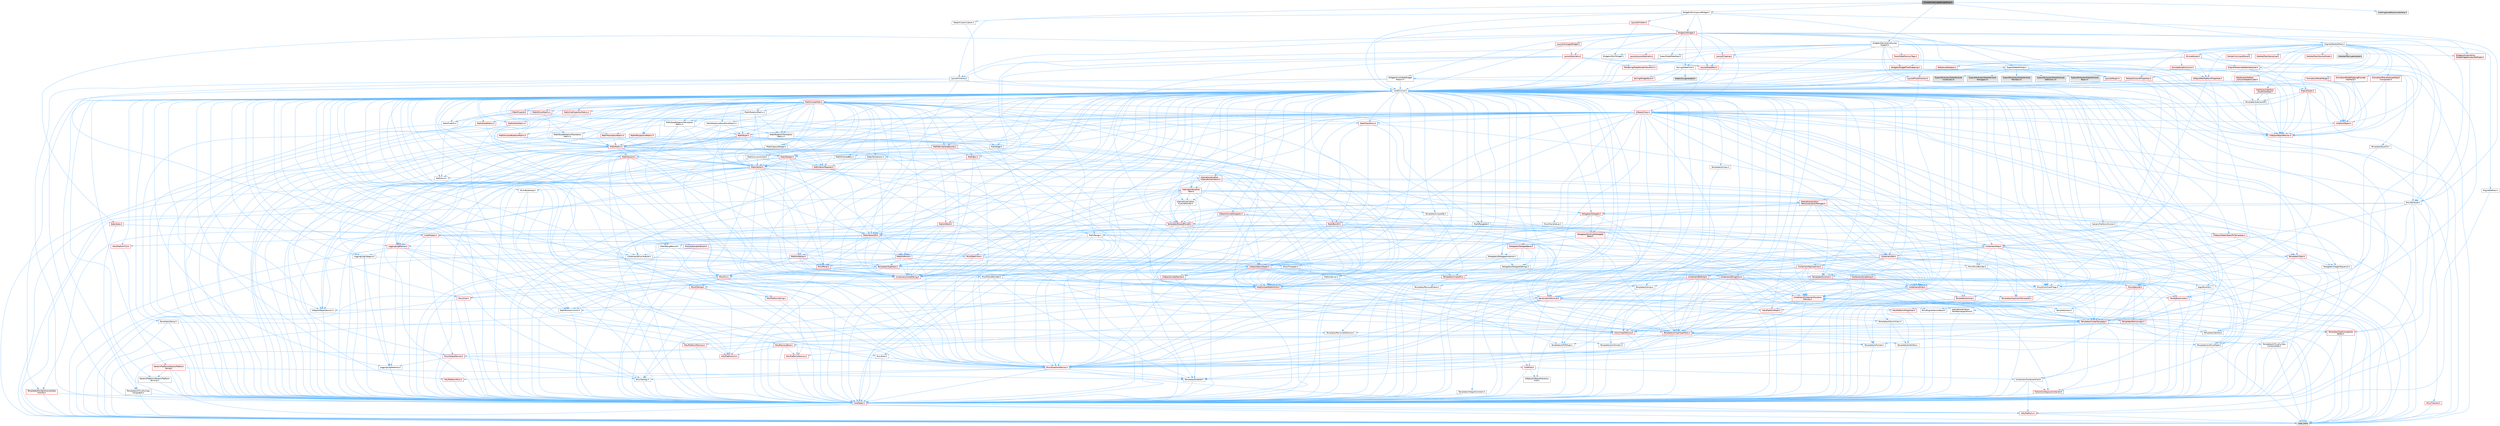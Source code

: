 digraph "SCreateClothingSettingsPanel.h"
{
 // INTERACTIVE_SVG=YES
 // LATEX_PDF_SIZE
  bgcolor="transparent";
  edge [fontname=Helvetica,fontsize=10,labelfontname=Helvetica,labelfontsize=10];
  node [fontname=Helvetica,fontsize=10,shape=box,height=0.2,width=0.4];
  Node1 [id="Node000001",label="SCreateClothingSettingsPanel.h",height=0.2,width=0.4,color="gray40", fillcolor="grey60", style="filled", fontcolor="black",tooltip=" "];
  Node1 -> Node2 [id="edge1_Node000001_Node000002",color="steelblue1",style="solid",tooltip=" "];
  Node2 [id="Node000002",label="Widgets/SCompoundWidget.h",height=0.2,width=0.4,color="grey40", fillcolor="white", style="filled",URL="$db/d0b/SCompoundWidget_8h.html",tooltip=" "];
  Node2 -> Node3 [id="edge2_Node000002_Node000003",color="steelblue1",style="solid",tooltip=" "];
  Node3 [id="Node000003",label="CoreMinimal.h",height=0.2,width=0.4,color="grey40", fillcolor="white", style="filled",URL="$d7/d67/CoreMinimal_8h.html",tooltip=" "];
  Node3 -> Node4 [id="edge3_Node000003_Node000004",color="steelblue1",style="solid",tooltip=" "];
  Node4 [id="Node000004",label="CoreTypes.h",height=0.2,width=0.4,color="red", fillcolor="#FFF0F0", style="filled",URL="$dc/dec/CoreTypes_8h.html",tooltip=" "];
  Node4 -> Node5 [id="edge4_Node000004_Node000005",color="steelblue1",style="solid",tooltip=" "];
  Node5 [id="Node000005",label="HAL/Platform.h",height=0.2,width=0.4,color="red", fillcolor="#FFF0F0", style="filled",URL="$d9/dd0/Platform_8h.html",tooltip=" "];
  Node5 -> Node8 [id="edge5_Node000005_Node000008",color="steelblue1",style="solid",tooltip=" "];
  Node8 [id="Node000008",label="type_traits",height=0.2,width=0.4,color="grey60", fillcolor="#E0E0E0", style="filled",tooltip=" "];
  Node3 -> Node18 [id="edge6_Node000003_Node000018",color="steelblue1",style="solid",tooltip=" "];
  Node18 [id="Node000018",label="CoreFwd.h",height=0.2,width=0.4,color="red", fillcolor="#FFF0F0", style="filled",URL="$d1/d1e/CoreFwd_8h.html",tooltip=" "];
  Node18 -> Node4 [id="edge7_Node000018_Node000004",color="steelblue1",style="solid",tooltip=" "];
  Node18 -> Node19 [id="edge8_Node000018_Node000019",color="steelblue1",style="solid",tooltip=" "];
  Node19 [id="Node000019",label="Containers/ContainersFwd.h",height=0.2,width=0.4,color="grey40", fillcolor="white", style="filled",URL="$d4/d0a/ContainersFwd_8h.html",tooltip=" "];
  Node19 -> Node5 [id="edge9_Node000019_Node000005",color="steelblue1",style="solid",tooltip=" "];
  Node19 -> Node4 [id="edge10_Node000019_Node000004",color="steelblue1",style="solid",tooltip=" "];
  Node19 -> Node20 [id="edge11_Node000019_Node000020",color="steelblue1",style="solid",tooltip=" "];
  Node20 [id="Node000020",label="Traits/IsContiguousContainer.h",height=0.2,width=0.4,color="red", fillcolor="#FFF0F0", style="filled",URL="$d5/d3c/IsContiguousContainer_8h.html",tooltip=" "];
  Node20 -> Node4 [id="edge12_Node000020_Node000004",color="steelblue1",style="solid",tooltip=" "];
  Node18 -> Node24 [id="edge13_Node000018_Node000024",color="steelblue1",style="solid",tooltip=" "];
  Node24 [id="Node000024",label="UObject/UObjectHierarchy\lFwd.h",height=0.2,width=0.4,color="grey40", fillcolor="white", style="filled",URL="$d3/d13/UObjectHierarchyFwd_8h.html",tooltip=" "];
  Node3 -> Node24 [id="edge14_Node000003_Node000024",color="steelblue1",style="solid",tooltip=" "];
  Node3 -> Node19 [id="edge15_Node000003_Node000019",color="steelblue1",style="solid",tooltip=" "];
  Node3 -> Node25 [id="edge16_Node000003_Node000025",color="steelblue1",style="solid",tooltip=" "];
  Node25 [id="Node000025",label="Misc/VarArgs.h",height=0.2,width=0.4,color="grey40", fillcolor="white", style="filled",URL="$d5/d6f/VarArgs_8h.html",tooltip=" "];
  Node25 -> Node4 [id="edge17_Node000025_Node000004",color="steelblue1",style="solid",tooltip=" "];
  Node3 -> Node26 [id="edge18_Node000003_Node000026",color="steelblue1",style="solid",tooltip=" "];
  Node26 [id="Node000026",label="Logging/LogVerbosity.h",height=0.2,width=0.4,color="grey40", fillcolor="white", style="filled",URL="$d2/d8f/LogVerbosity_8h.html",tooltip=" "];
  Node26 -> Node4 [id="edge19_Node000026_Node000004",color="steelblue1",style="solid",tooltip=" "];
  Node3 -> Node27 [id="edge20_Node000003_Node000027",color="steelblue1",style="solid",tooltip=" "];
  Node27 [id="Node000027",label="Misc/OutputDevice.h",height=0.2,width=0.4,color="red", fillcolor="#FFF0F0", style="filled",URL="$d7/d32/OutputDevice_8h.html",tooltip=" "];
  Node27 -> Node18 [id="edge21_Node000027_Node000018",color="steelblue1",style="solid",tooltip=" "];
  Node27 -> Node4 [id="edge22_Node000027_Node000004",color="steelblue1",style="solid",tooltip=" "];
  Node27 -> Node26 [id="edge23_Node000027_Node000026",color="steelblue1",style="solid",tooltip=" "];
  Node27 -> Node25 [id="edge24_Node000027_Node000025",color="steelblue1",style="solid",tooltip=" "];
  Node3 -> Node33 [id="edge25_Node000003_Node000033",color="steelblue1",style="solid",tooltip=" "];
  Node33 [id="Node000033",label="HAL/PlatformCrt.h",height=0.2,width=0.4,color="red", fillcolor="#FFF0F0", style="filled",URL="$d8/d75/PlatformCrt_8h.html",tooltip=" "];
  Node3 -> Node43 [id="edge26_Node000003_Node000043",color="steelblue1",style="solid",tooltip=" "];
  Node43 [id="Node000043",label="HAL/PlatformMisc.h",height=0.2,width=0.4,color="red", fillcolor="#FFF0F0", style="filled",URL="$d0/df5/PlatformMisc_8h.html",tooltip=" "];
  Node43 -> Node4 [id="edge27_Node000043_Node000004",color="steelblue1",style="solid",tooltip=" "];
  Node3 -> Node62 [id="edge28_Node000003_Node000062",color="steelblue1",style="solid",tooltip=" "];
  Node62 [id="Node000062",label="Misc/AssertionMacros.h",height=0.2,width=0.4,color="red", fillcolor="#FFF0F0", style="filled",URL="$d0/dfa/AssertionMacros_8h.html",tooltip=" "];
  Node62 -> Node4 [id="edge29_Node000062_Node000004",color="steelblue1",style="solid",tooltip=" "];
  Node62 -> Node5 [id="edge30_Node000062_Node000005",color="steelblue1",style="solid",tooltip=" "];
  Node62 -> Node43 [id="edge31_Node000062_Node000043",color="steelblue1",style="solid",tooltip=" "];
  Node62 -> Node63 [id="edge32_Node000062_Node000063",color="steelblue1",style="solid",tooltip=" "];
  Node63 [id="Node000063",label="Templates/EnableIf.h",height=0.2,width=0.4,color="grey40", fillcolor="white", style="filled",URL="$d7/d60/EnableIf_8h.html",tooltip=" "];
  Node63 -> Node4 [id="edge33_Node000063_Node000004",color="steelblue1",style="solid",tooltip=" "];
  Node62 -> Node25 [id="edge34_Node000062_Node000025",color="steelblue1",style="solid",tooltip=" "];
  Node3 -> Node71 [id="edge35_Node000003_Node000071",color="steelblue1",style="solid",tooltip=" "];
  Node71 [id="Node000071",label="Templates/IsPointer.h",height=0.2,width=0.4,color="grey40", fillcolor="white", style="filled",URL="$d7/d05/IsPointer_8h.html",tooltip=" "];
  Node71 -> Node4 [id="edge36_Node000071_Node000004",color="steelblue1",style="solid",tooltip=" "];
  Node3 -> Node72 [id="edge37_Node000003_Node000072",color="steelblue1",style="solid",tooltip=" "];
  Node72 [id="Node000072",label="HAL/PlatformMemory.h",height=0.2,width=0.4,color="red", fillcolor="#FFF0F0", style="filled",URL="$de/d68/PlatformMemory_8h.html",tooltip=" "];
  Node72 -> Node4 [id="edge38_Node000072_Node000004",color="steelblue1",style="solid",tooltip=" "];
  Node3 -> Node55 [id="edge39_Node000003_Node000055",color="steelblue1",style="solid",tooltip=" "];
  Node55 [id="Node000055",label="HAL/PlatformAtomics.h",height=0.2,width=0.4,color="red", fillcolor="#FFF0F0", style="filled",URL="$d3/d36/PlatformAtomics_8h.html",tooltip=" "];
  Node55 -> Node4 [id="edge40_Node000055_Node000004",color="steelblue1",style="solid",tooltip=" "];
  Node3 -> Node77 [id="edge41_Node000003_Node000077",color="steelblue1",style="solid",tooltip=" "];
  Node77 [id="Node000077",label="Misc/Exec.h",height=0.2,width=0.4,color="grey40", fillcolor="white", style="filled",URL="$de/ddb/Exec_8h.html",tooltip=" "];
  Node77 -> Node4 [id="edge42_Node000077_Node000004",color="steelblue1",style="solid",tooltip=" "];
  Node77 -> Node62 [id="edge43_Node000077_Node000062",color="steelblue1",style="solid",tooltip=" "];
  Node3 -> Node78 [id="edge44_Node000003_Node000078",color="steelblue1",style="solid",tooltip=" "];
  Node78 [id="Node000078",label="HAL/MemoryBase.h",height=0.2,width=0.4,color="red", fillcolor="#FFF0F0", style="filled",URL="$d6/d9f/MemoryBase_8h.html",tooltip=" "];
  Node78 -> Node4 [id="edge45_Node000078_Node000004",color="steelblue1",style="solid",tooltip=" "];
  Node78 -> Node55 [id="edge46_Node000078_Node000055",color="steelblue1",style="solid",tooltip=" "];
  Node78 -> Node33 [id="edge47_Node000078_Node000033",color="steelblue1",style="solid",tooltip=" "];
  Node78 -> Node77 [id="edge48_Node000078_Node000077",color="steelblue1",style="solid",tooltip=" "];
  Node78 -> Node27 [id="edge49_Node000078_Node000027",color="steelblue1",style="solid",tooltip=" "];
  Node3 -> Node88 [id="edge50_Node000003_Node000088",color="steelblue1",style="solid",tooltip=" "];
  Node88 [id="Node000088",label="HAL/UnrealMemory.h",height=0.2,width=0.4,color="red", fillcolor="#FFF0F0", style="filled",URL="$d9/d96/UnrealMemory_8h.html",tooltip=" "];
  Node88 -> Node4 [id="edge51_Node000088_Node000004",color="steelblue1",style="solid",tooltip=" "];
  Node88 -> Node78 [id="edge52_Node000088_Node000078",color="steelblue1",style="solid",tooltip=" "];
  Node88 -> Node72 [id="edge53_Node000088_Node000072",color="steelblue1",style="solid",tooltip=" "];
  Node88 -> Node71 [id="edge54_Node000088_Node000071",color="steelblue1",style="solid",tooltip=" "];
  Node3 -> Node90 [id="edge55_Node000003_Node000090",color="steelblue1",style="solid",tooltip=" "];
  Node90 [id="Node000090",label="Templates/IsArithmetic.h",height=0.2,width=0.4,color="grey40", fillcolor="white", style="filled",URL="$d2/d5d/IsArithmetic_8h.html",tooltip=" "];
  Node90 -> Node4 [id="edge56_Node000090_Node000004",color="steelblue1",style="solid",tooltip=" "];
  Node3 -> Node84 [id="edge57_Node000003_Node000084",color="steelblue1",style="solid",tooltip=" "];
  Node84 [id="Node000084",label="Templates/AndOrNot.h",height=0.2,width=0.4,color="grey40", fillcolor="white", style="filled",URL="$db/d0a/AndOrNot_8h.html",tooltip=" "];
  Node84 -> Node4 [id="edge58_Node000084_Node000004",color="steelblue1",style="solid",tooltip=" "];
  Node3 -> Node91 [id="edge59_Node000003_Node000091",color="steelblue1",style="solid",tooltip=" "];
  Node91 [id="Node000091",label="Templates/IsPODType.h",height=0.2,width=0.4,color="grey40", fillcolor="white", style="filled",URL="$d7/db1/IsPODType_8h.html",tooltip=" "];
  Node91 -> Node4 [id="edge60_Node000091_Node000004",color="steelblue1",style="solid",tooltip=" "];
  Node3 -> Node92 [id="edge61_Node000003_Node000092",color="steelblue1",style="solid",tooltip=" "];
  Node92 [id="Node000092",label="Templates/IsUECoreType.h",height=0.2,width=0.4,color="grey40", fillcolor="white", style="filled",URL="$d1/db8/IsUECoreType_8h.html",tooltip=" "];
  Node92 -> Node4 [id="edge62_Node000092_Node000004",color="steelblue1",style="solid",tooltip=" "];
  Node92 -> Node8 [id="edge63_Node000092_Node000008",color="steelblue1",style="solid",tooltip=" "];
  Node3 -> Node85 [id="edge64_Node000003_Node000085",color="steelblue1",style="solid",tooltip=" "];
  Node85 [id="Node000085",label="Templates/IsTriviallyCopy\lConstructible.h",height=0.2,width=0.4,color="grey40", fillcolor="white", style="filled",URL="$d3/d78/IsTriviallyCopyConstructible_8h.html",tooltip=" "];
  Node85 -> Node4 [id="edge65_Node000085_Node000004",color="steelblue1",style="solid",tooltip=" "];
  Node85 -> Node8 [id="edge66_Node000085_Node000008",color="steelblue1",style="solid",tooltip=" "];
  Node3 -> Node93 [id="edge67_Node000003_Node000093",color="steelblue1",style="solid",tooltip=" "];
  Node93 [id="Node000093",label="Templates/UnrealTypeTraits.h",height=0.2,width=0.4,color="red", fillcolor="#FFF0F0", style="filled",URL="$d2/d2d/UnrealTypeTraits_8h.html",tooltip=" "];
  Node93 -> Node4 [id="edge68_Node000093_Node000004",color="steelblue1",style="solid",tooltip=" "];
  Node93 -> Node71 [id="edge69_Node000093_Node000071",color="steelblue1",style="solid",tooltip=" "];
  Node93 -> Node62 [id="edge70_Node000093_Node000062",color="steelblue1",style="solid",tooltip=" "];
  Node93 -> Node84 [id="edge71_Node000093_Node000084",color="steelblue1",style="solid",tooltip=" "];
  Node93 -> Node63 [id="edge72_Node000093_Node000063",color="steelblue1",style="solid",tooltip=" "];
  Node93 -> Node90 [id="edge73_Node000093_Node000090",color="steelblue1",style="solid",tooltip=" "];
  Node93 -> Node91 [id="edge74_Node000093_Node000091",color="steelblue1",style="solid",tooltip=" "];
  Node93 -> Node92 [id="edge75_Node000093_Node000092",color="steelblue1",style="solid",tooltip=" "];
  Node93 -> Node85 [id="edge76_Node000093_Node000085",color="steelblue1",style="solid",tooltip=" "];
  Node3 -> Node63 [id="edge77_Node000003_Node000063",color="steelblue1",style="solid",tooltip=" "];
  Node3 -> Node95 [id="edge78_Node000003_Node000095",color="steelblue1",style="solid",tooltip=" "];
  Node95 [id="Node000095",label="Templates/RemoveReference.h",height=0.2,width=0.4,color="grey40", fillcolor="white", style="filled",URL="$da/dbe/RemoveReference_8h.html",tooltip=" "];
  Node95 -> Node4 [id="edge79_Node000095_Node000004",color="steelblue1",style="solid",tooltip=" "];
  Node3 -> Node96 [id="edge80_Node000003_Node000096",color="steelblue1",style="solid",tooltip=" "];
  Node96 [id="Node000096",label="Templates/IntegralConstant.h",height=0.2,width=0.4,color="grey40", fillcolor="white", style="filled",URL="$db/d1b/IntegralConstant_8h.html",tooltip=" "];
  Node96 -> Node4 [id="edge81_Node000096_Node000004",color="steelblue1",style="solid",tooltip=" "];
  Node3 -> Node97 [id="edge82_Node000003_Node000097",color="steelblue1",style="solid",tooltip=" "];
  Node97 [id="Node000097",label="Templates/IsClass.h",height=0.2,width=0.4,color="grey40", fillcolor="white", style="filled",URL="$db/dcb/IsClass_8h.html",tooltip=" "];
  Node97 -> Node4 [id="edge83_Node000097_Node000004",color="steelblue1",style="solid",tooltip=" "];
  Node3 -> Node98 [id="edge84_Node000003_Node000098",color="steelblue1",style="solid",tooltip=" "];
  Node98 [id="Node000098",label="Templates/TypeCompatible\lBytes.h",height=0.2,width=0.4,color="red", fillcolor="#FFF0F0", style="filled",URL="$df/d0a/TypeCompatibleBytes_8h.html",tooltip=" "];
  Node98 -> Node4 [id="edge85_Node000098_Node000004",color="steelblue1",style="solid",tooltip=" "];
  Node98 -> Node8 [id="edge86_Node000098_Node000008",color="steelblue1",style="solid",tooltip=" "];
  Node3 -> Node20 [id="edge87_Node000003_Node000020",color="steelblue1",style="solid",tooltip=" "];
  Node3 -> Node99 [id="edge88_Node000003_Node000099",color="steelblue1",style="solid",tooltip=" "];
  Node99 [id="Node000099",label="Templates/UnrealTemplate.h",height=0.2,width=0.4,color="red", fillcolor="#FFF0F0", style="filled",URL="$d4/d24/UnrealTemplate_8h.html",tooltip=" "];
  Node99 -> Node4 [id="edge89_Node000099_Node000004",color="steelblue1",style="solid",tooltip=" "];
  Node99 -> Node71 [id="edge90_Node000099_Node000071",color="steelblue1",style="solid",tooltip=" "];
  Node99 -> Node88 [id="edge91_Node000099_Node000088",color="steelblue1",style="solid",tooltip=" "];
  Node99 -> Node93 [id="edge92_Node000099_Node000093",color="steelblue1",style="solid",tooltip=" "];
  Node99 -> Node95 [id="edge93_Node000099_Node000095",color="steelblue1",style="solid",tooltip=" "];
  Node99 -> Node98 [id="edge94_Node000099_Node000098",color="steelblue1",style="solid",tooltip=" "];
  Node99 -> Node66 [id="edge95_Node000099_Node000066",color="steelblue1",style="solid",tooltip=" "];
  Node66 [id="Node000066",label="Templates/Identity.h",height=0.2,width=0.4,color="grey40", fillcolor="white", style="filled",URL="$d0/dd5/Identity_8h.html",tooltip=" "];
  Node99 -> Node20 [id="edge96_Node000099_Node000020",color="steelblue1",style="solid",tooltip=" "];
  Node99 -> Node8 [id="edge97_Node000099_Node000008",color="steelblue1",style="solid",tooltip=" "];
  Node3 -> Node48 [id="edge98_Node000003_Node000048",color="steelblue1",style="solid",tooltip=" "];
  Node48 [id="Node000048",label="Math/NumericLimits.h",height=0.2,width=0.4,color="grey40", fillcolor="white", style="filled",URL="$df/d1b/NumericLimits_8h.html",tooltip=" "];
  Node48 -> Node4 [id="edge99_Node000048_Node000004",color="steelblue1",style="solid",tooltip=" "];
  Node3 -> Node103 [id="edge100_Node000003_Node000103",color="steelblue1",style="solid",tooltip=" "];
  Node103 [id="Node000103",label="HAL/PlatformMath.h",height=0.2,width=0.4,color="red", fillcolor="#FFF0F0", style="filled",URL="$dc/d53/PlatformMath_8h.html",tooltip=" "];
  Node103 -> Node4 [id="edge101_Node000103_Node000004",color="steelblue1",style="solid",tooltip=" "];
  Node3 -> Node86 [id="edge102_Node000003_Node000086",color="steelblue1",style="solid",tooltip=" "];
  Node86 [id="Node000086",label="Templates/IsTriviallyCopy\lAssignable.h",height=0.2,width=0.4,color="grey40", fillcolor="white", style="filled",URL="$d2/df2/IsTriviallyCopyAssignable_8h.html",tooltip=" "];
  Node86 -> Node4 [id="edge103_Node000086_Node000004",color="steelblue1",style="solid",tooltip=" "];
  Node86 -> Node8 [id="edge104_Node000086_Node000008",color="steelblue1",style="solid",tooltip=" "];
  Node3 -> Node111 [id="edge105_Node000003_Node000111",color="steelblue1",style="solid",tooltip=" "];
  Node111 [id="Node000111",label="Templates/MemoryOps.h",height=0.2,width=0.4,color="red", fillcolor="#FFF0F0", style="filled",URL="$db/dea/MemoryOps_8h.html",tooltip=" "];
  Node111 -> Node4 [id="edge106_Node000111_Node000004",color="steelblue1",style="solid",tooltip=" "];
  Node111 -> Node88 [id="edge107_Node000111_Node000088",color="steelblue1",style="solid",tooltip=" "];
  Node111 -> Node86 [id="edge108_Node000111_Node000086",color="steelblue1",style="solid",tooltip=" "];
  Node111 -> Node85 [id="edge109_Node000111_Node000085",color="steelblue1",style="solid",tooltip=" "];
  Node111 -> Node93 [id="edge110_Node000111_Node000093",color="steelblue1",style="solid",tooltip=" "];
  Node111 -> Node8 [id="edge111_Node000111_Node000008",color="steelblue1",style="solid",tooltip=" "];
  Node3 -> Node112 [id="edge112_Node000003_Node000112",color="steelblue1",style="solid",tooltip=" "];
  Node112 [id="Node000112",label="Containers/ContainerAllocation\lPolicies.h",height=0.2,width=0.4,color="red", fillcolor="#FFF0F0", style="filled",URL="$d7/dff/ContainerAllocationPolicies_8h.html",tooltip=" "];
  Node112 -> Node4 [id="edge113_Node000112_Node000004",color="steelblue1",style="solid",tooltip=" "];
  Node112 -> Node112 [id="edge114_Node000112_Node000112",color="steelblue1",style="solid",tooltip=" "];
  Node112 -> Node103 [id="edge115_Node000112_Node000103",color="steelblue1",style="solid",tooltip=" "];
  Node112 -> Node88 [id="edge116_Node000112_Node000088",color="steelblue1",style="solid",tooltip=" "];
  Node112 -> Node48 [id="edge117_Node000112_Node000048",color="steelblue1",style="solid",tooltip=" "];
  Node112 -> Node62 [id="edge118_Node000112_Node000062",color="steelblue1",style="solid",tooltip=" "];
  Node112 -> Node111 [id="edge119_Node000112_Node000111",color="steelblue1",style="solid",tooltip=" "];
  Node112 -> Node98 [id="edge120_Node000112_Node000098",color="steelblue1",style="solid",tooltip=" "];
  Node112 -> Node8 [id="edge121_Node000112_Node000008",color="steelblue1",style="solid",tooltip=" "];
  Node3 -> Node115 [id="edge122_Node000003_Node000115",color="steelblue1",style="solid",tooltip=" "];
  Node115 [id="Node000115",label="Templates/IsEnumClass.h",height=0.2,width=0.4,color="grey40", fillcolor="white", style="filled",URL="$d7/d15/IsEnumClass_8h.html",tooltip=" "];
  Node115 -> Node4 [id="edge123_Node000115_Node000004",color="steelblue1",style="solid",tooltip=" "];
  Node115 -> Node84 [id="edge124_Node000115_Node000084",color="steelblue1",style="solid",tooltip=" "];
  Node3 -> Node116 [id="edge125_Node000003_Node000116",color="steelblue1",style="solid",tooltip=" "];
  Node116 [id="Node000116",label="HAL/PlatformProperties.h",height=0.2,width=0.4,color="red", fillcolor="#FFF0F0", style="filled",URL="$d9/db0/PlatformProperties_8h.html",tooltip=" "];
  Node116 -> Node4 [id="edge126_Node000116_Node000004",color="steelblue1",style="solid",tooltip=" "];
  Node3 -> Node119 [id="edge127_Node000003_Node000119",color="steelblue1",style="solid",tooltip=" "];
  Node119 [id="Node000119",label="Misc/EngineVersionBase.h",height=0.2,width=0.4,color="grey40", fillcolor="white", style="filled",URL="$d5/d2b/EngineVersionBase_8h.html",tooltip=" "];
  Node119 -> Node4 [id="edge128_Node000119_Node000004",color="steelblue1",style="solid",tooltip=" "];
  Node3 -> Node120 [id="edge129_Node000003_Node000120",color="steelblue1",style="solid",tooltip=" "];
  Node120 [id="Node000120",label="Internationalization\l/TextNamespaceFwd.h",height=0.2,width=0.4,color="grey40", fillcolor="white", style="filled",URL="$d8/d97/TextNamespaceFwd_8h.html",tooltip=" "];
  Node120 -> Node4 [id="edge130_Node000120_Node000004",color="steelblue1",style="solid",tooltip=" "];
  Node3 -> Node121 [id="edge131_Node000003_Node000121",color="steelblue1",style="solid",tooltip=" "];
  Node121 [id="Node000121",label="Serialization/Archive.h",height=0.2,width=0.4,color="red", fillcolor="#FFF0F0", style="filled",URL="$d7/d3b/Archive_8h.html",tooltip=" "];
  Node121 -> Node18 [id="edge132_Node000121_Node000018",color="steelblue1",style="solid",tooltip=" "];
  Node121 -> Node4 [id="edge133_Node000121_Node000004",color="steelblue1",style="solid",tooltip=" "];
  Node121 -> Node116 [id="edge134_Node000121_Node000116",color="steelblue1",style="solid",tooltip=" "];
  Node121 -> Node120 [id="edge135_Node000121_Node000120",color="steelblue1",style="solid",tooltip=" "];
  Node121 -> Node62 [id="edge136_Node000121_Node000062",color="steelblue1",style="solid",tooltip=" "];
  Node121 -> Node119 [id="edge137_Node000121_Node000119",color="steelblue1",style="solid",tooltip=" "];
  Node121 -> Node25 [id="edge138_Node000121_Node000025",color="steelblue1",style="solid",tooltip=" "];
  Node121 -> Node63 [id="edge139_Node000121_Node000063",color="steelblue1",style="solid",tooltip=" "];
  Node121 -> Node115 [id="edge140_Node000121_Node000115",color="steelblue1",style="solid",tooltip=" "];
  Node121 -> Node99 [id="edge141_Node000121_Node000099",color="steelblue1",style="solid",tooltip=" "];
  Node121 -> Node124 [id="edge142_Node000121_Node000124",color="steelblue1",style="solid",tooltip=" "];
  Node124 [id="Node000124",label="UObject/ObjectVersion.h",height=0.2,width=0.4,color="grey40", fillcolor="white", style="filled",URL="$da/d63/ObjectVersion_8h.html",tooltip=" "];
  Node124 -> Node4 [id="edge143_Node000124_Node000004",color="steelblue1",style="solid",tooltip=" "];
  Node3 -> Node125 [id="edge144_Node000003_Node000125",color="steelblue1",style="solid",tooltip=" "];
  Node125 [id="Node000125",label="Templates/Less.h",height=0.2,width=0.4,color="grey40", fillcolor="white", style="filled",URL="$de/dc8/Less_8h.html",tooltip=" "];
  Node125 -> Node4 [id="edge145_Node000125_Node000004",color="steelblue1",style="solid",tooltip=" "];
  Node125 -> Node99 [id="edge146_Node000125_Node000099",color="steelblue1",style="solid",tooltip=" "];
  Node3 -> Node126 [id="edge147_Node000003_Node000126",color="steelblue1",style="solid",tooltip=" "];
  Node126 [id="Node000126",label="Templates/Sorting.h",height=0.2,width=0.4,color="red", fillcolor="#FFF0F0", style="filled",URL="$d3/d9e/Sorting_8h.html",tooltip=" "];
  Node126 -> Node4 [id="edge148_Node000126_Node000004",color="steelblue1",style="solid",tooltip=" "];
  Node126 -> Node103 [id="edge149_Node000126_Node000103",color="steelblue1",style="solid",tooltip=" "];
  Node126 -> Node125 [id="edge150_Node000126_Node000125",color="steelblue1",style="solid",tooltip=" "];
  Node3 -> Node137 [id="edge151_Node000003_Node000137",color="steelblue1",style="solid",tooltip=" "];
  Node137 [id="Node000137",label="Misc/Char.h",height=0.2,width=0.4,color="red", fillcolor="#FFF0F0", style="filled",URL="$d0/d58/Char_8h.html",tooltip=" "];
  Node137 -> Node4 [id="edge152_Node000137_Node000004",color="steelblue1",style="solid",tooltip=" "];
  Node137 -> Node8 [id="edge153_Node000137_Node000008",color="steelblue1",style="solid",tooltip=" "];
  Node3 -> Node140 [id="edge154_Node000003_Node000140",color="steelblue1",style="solid",tooltip=" "];
  Node140 [id="Node000140",label="GenericPlatform/GenericPlatform\lStricmp.h",height=0.2,width=0.4,color="grey40", fillcolor="white", style="filled",URL="$d2/d86/GenericPlatformStricmp_8h.html",tooltip=" "];
  Node140 -> Node4 [id="edge155_Node000140_Node000004",color="steelblue1",style="solid",tooltip=" "];
  Node3 -> Node141 [id="edge156_Node000003_Node000141",color="steelblue1",style="solid",tooltip=" "];
  Node141 [id="Node000141",label="GenericPlatform/GenericPlatform\lString.h",height=0.2,width=0.4,color="red", fillcolor="#FFF0F0", style="filled",URL="$dd/d20/GenericPlatformString_8h.html",tooltip=" "];
  Node141 -> Node4 [id="edge157_Node000141_Node000004",color="steelblue1",style="solid",tooltip=" "];
  Node141 -> Node140 [id="edge158_Node000141_Node000140",color="steelblue1",style="solid",tooltip=" "];
  Node141 -> Node63 [id="edge159_Node000141_Node000063",color="steelblue1",style="solid",tooltip=" "];
  Node141 -> Node8 [id="edge160_Node000141_Node000008",color="steelblue1",style="solid",tooltip=" "];
  Node3 -> Node74 [id="edge161_Node000003_Node000074",color="steelblue1",style="solid",tooltip=" "];
  Node74 [id="Node000074",label="HAL/PlatformString.h",height=0.2,width=0.4,color="red", fillcolor="#FFF0F0", style="filled",URL="$db/db5/PlatformString_8h.html",tooltip=" "];
  Node74 -> Node4 [id="edge162_Node000074_Node000004",color="steelblue1",style="solid",tooltip=" "];
  Node3 -> Node144 [id="edge163_Node000003_Node000144",color="steelblue1",style="solid",tooltip=" "];
  Node144 [id="Node000144",label="Misc/CString.h",height=0.2,width=0.4,color="red", fillcolor="#FFF0F0", style="filled",URL="$d2/d49/CString_8h.html",tooltip=" "];
  Node144 -> Node4 [id="edge164_Node000144_Node000004",color="steelblue1",style="solid",tooltip=" "];
  Node144 -> Node33 [id="edge165_Node000144_Node000033",color="steelblue1",style="solid",tooltip=" "];
  Node144 -> Node74 [id="edge166_Node000144_Node000074",color="steelblue1",style="solid",tooltip=" "];
  Node144 -> Node62 [id="edge167_Node000144_Node000062",color="steelblue1",style="solid",tooltip=" "];
  Node144 -> Node137 [id="edge168_Node000144_Node000137",color="steelblue1",style="solid",tooltip=" "];
  Node144 -> Node25 [id="edge169_Node000144_Node000025",color="steelblue1",style="solid",tooltip=" "];
  Node3 -> Node145 [id="edge170_Node000003_Node000145",color="steelblue1",style="solid",tooltip=" "];
  Node145 [id="Node000145",label="Misc/Crc.h",height=0.2,width=0.4,color="red", fillcolor="#FFF0F0", style="filled",URL="$d4/dd2/Crc_8h.html",tooltip=" "];
  Node145 -> Node4 [id="edge171_Node000145_Node000004",color="steelblue1",style="solid",tooltip=" "];
  Node145 -> Node74 [id="edge172_Node000145_Node000074",color="steelblue1",style="solid",tooltip=" "];
  Node145 -> Node62 [id="edge173_Node000145_Node000062",color="steelblue1",style="solid",tooltip=" "];
  Node145 -> Node144 [id="edge174_Node000145_Node000144",color="steelblue1",style="solid",tooltip=" "];
  Node145 -> Node137 [id="edge175_Node000145_Node000137",color="steelblue1",style="solid",tooltip=" "];
  Node145 -> Node93 [id="edge176_Node000145_Node000093",color="steelblue1",style="solid",tooltip=" "];
  Node3 -> Node136 [id="edge177_Node000003_Node000136",color="steelblue1",style="solid",tooltip=" "];
  Node136 [id="Node000136",label="Math/UnrealMathUtility.h",height=0.2,width=0.4,color="red", fillcolor="#FFF0F0", style="filled",URL="$db/db8/UnrealMathUtility_8h.html",tooltip=" "];
  Node136 -> Node4 [id="edge178_Node000136_Node000004",color="steelblue1",style="solid",tooltip=" "];
  Node136 -> Node62 [id="edge179_Node000136_Node000062",color="steelblue1",style="solid",tooltip=" "];
  Node136 -> Node103 [id="edge180_Node000136_Node000103",color="steelblue1",style="solid",tooltip=" "];
  Node136 -> Node66 [id="edge181_Node000136_Node000066",color="steelblue1",style="solid",tooltip=" "];
  Node3 -> Node146 [id="edge182_Node000003_Node000146",color="steelblue1",style="solid",tooltip=" "];
  Node146 [id="Node000146",label="Containers/UnrealString.h",height=0.2,width=0.4,color="red", fillcolor="#FFF0F0", style="filled",URL="$d5/dba/UnrealString_8h.html",tooltip=" "];
  Node3 -> Node150 [id="edge183_Node000003_Node000150",color="steelblue1",style="solid",tooltip=" "];
  Node150 [id="Node000150",label="Containers/Array.h",height=0.2,width=0.4,color="red", fillcolor="#FFF0F0", style="filled",URL="$df/dd0/Array_8h.html",tooltip=" "];
  Node150 -> Node4 [id="edge184_Node000150_Node000004",color="steelblue1",style="solid",tooltip=" "];
  Node150 -> Node62 [id="edge185_Node000150_Node000062",color="steelblue1",style="solid",tooltip=" "];
  Node150 -> Node88 [id="edge186_Node000150_Node000088",color="steelblue1",style="solid",tooltip=" "];
  Node150 -> Node93 [id="edge187_Node000150_Node000093",color="steelblue1",style="solid",tooltip=" "];
  Node150 -> Node99 [id="edge188_Node000150_Node000099",color="steelblue1",style="solid",tooltip=" "];
  Node150 -> Node112 [id="edge189_Node000150_Node000112",color="steelblue1",style="solid",tooltip=" "];
  Node150 -> Node121 [id="edge190_Node000150_Node000121",color="steelblue1",style="solid",tooltip=" "];
  Node150 -> Node129 [id="edge191_Node000150_Node000129",color="steelblue1",style="solid",tooltip=" "];
  Node129 [id="Node000129",label="Templates/Invoke.h",height=0.2,width=0.4,color="red", fillcolor="#FFF0F0", style="filled",URL="$d7/deb/Invoke_8h.html",tooltip=" "];
  Node129 -> Node4 [id="edge192_Node000129_Node000004",color="steelblue1",style="solid",tooltip=" "];
  Node129 -> Node99 [id="edge193_Node000129_Node000099",color="steelblue1",style="solid",tooltip=" "];
  Node129 -> Node8 [id="edge194_Node000129_Node000008",color="steelblue1",style="solid",tooltip=" "];
  Node150 -> Node125 [id="edge195_Node000150_Node000125",color="steelblue1",style="solid",tooltip=" "];
  Node150 -> Node126 [id="edge196_Node000150_Node000126",color="steelblue1",style="solid",tooltip=" "];
  Node150 -> Node173 [id="edge197_Node000150_Node000173",color="steelblue1",style="solid",tooltip=" "];
  Node173 [id="Node000173",label="Templates/AlignmentTemplates.h",height=0.2,width=0.4,color="red", fillcolor="#FFF0F0", style="filled",URL="$dd/d32/AlignmentTemplates_8h.html",tooltip=" "];
  Node173 -> Node4 [id="edge198_Node000173_Node000004",color="steelblue1",style="solid",tooltip=" "];
  Node173 -> Node71 [id="edge199_Node000173_Node000071",color="steelblue1",style="solid",tooltip=" "];
  Node150 -> Node8 [id="edge200_Node000150_Node000008",color="steelblue1",style="solid",tooltip=" "];
  Node3 -> Node174 [id="edge201_Node000003_Node000174",color="steelblue1",style="solid",tooltip=" "];
  Node174 [id="Node000174",label="Misc/FrameNumber.h",height=0.2,width=0.4,color="grey40", fillcolor="white", style="filled",URL="$dd/dbd/FrameNumber_8h.html",tooltip=" "];
  Node174 -> Node4 [id="edge202_Node000174_Node000004",color="steelblue1",style="solid",tooltip=" "];
  Node174 -> Node48 [id="edge203_Node000174_Node000048",color="steelblue1",style="solid",tooltip=" "];
  Node174 -> Node136 [id="edge204_Node000174_Node000136",color="steelblue1",style="solid",tooltip=" "];
  Node174 -> Node63 [id="edge205_Node000174_Node000063",color="steelblue1",style="solid",tooltip=" "];
  Node174 -> Node93 [id="edge206_Node000174_Node000093",color="steelblue1",style="solid",tooltip=" "];
  Node3 -> Node175 [id="edge207_Node000003_Node000175",color="steelblue1",style="solid",tooltip=" "];
  Node175 [id="Node000175",label="Misc/Timespan.h",height=0.2,width=0.4,color="grey40", fillcolor="white", style="filled",URL="$da/dd9/Timespan_8h.html",tooltip=" "];
  Node175 -> Node4 [id="edge208_Node000175_Node000004",color="steelblue1",style="solid",tooltip=" "];
  Node175 -> Node176 [id="edge209_Node000175_Node000176",color="steelblue1",style="solid",tooltip=" "];
  Node176 [id="Node000176",label="Math/Interval.h",height=0.2,width=0.4,color="grey40", fillcolor="white", style="filled",URL="$d1/d55/Interval_8h.html",tooltip=" "];
  Node176 -> Node4 [id="edge210_Node000176_Node000004",color="steelblue1",style="solid",tooltip=" "];
  Node176 -> Node90 [id="edge211_Node000176_Node000090",color="steelblue1",style="solid",tooltip=" "];
  Node176 -> Node93 [id="edge212_Node000176_Node000093",color="steelblue1",style="solid",tooltip=" "];
  Node176 -> Node48 [id="edge213_Node000176_Node000048",color="steelblue1",style="solid",tooltip=" "];
  Node176 -> Node136 [id="edge214_Node000176_Node000136",color="steelblue1",style="solid",tooltip=" "];
  Node175 -> Node136 [id="edge215_Node000175_Node000136",color="steelblue1",style="solid",tooltip=" "];
  Node175 -> Node62 [id="edge216_Node000175_Node000062",color="steelblue1",style="solid",tooltip=" "];
  Node3 -> Node177 [id="edge217_Node000003_Node000177",color="steelblue1",style="solid",tooltip=" "];
  Node177 [id="Node000177",label="Containers/StringConv.h",height=0.2,width=0.4,color="red", fillcolor="#FFF0F0", style="filled",URL="$d3/ddf/StringConv_8h.html",tooltip=" "];
  Node177 -> Node4 [id="edge218_Node000177_Node000004",color="steelblue1",style="solid",tooltip=" "];
  Node177 -> Node62 [id="edge219_Node000177_Node000062",color="steelblue1",style="solid",tooltip=" "];
  Node177 -> Node112 [id="edge220_Node000177_Node000112",color="steelblue1",style="solid",tooltip=" "];
  Node177 -> Node150 [id="edge221_Node000177_Node000150",color="steelblue1",style="solid",tooltip=" "];
  Node177 -> Node144 [id="edge222_Node000177_Node000144",color="steelblue1",style="solid",tooltip=" "];
  Node177 -> Node178 [id="edge223_Node000177_Node000178",color="steelblue1",style="solid",tooltip=" "];
  Node178 [id="Node000178",label="Templates/IsArray.h",height=0.2,width=0.4,color="grey40", fillcolor="white", style="filled",URL="$d8/d8d/IsArray_8h.html",tooltip=" "];
  Node178 -> Node4 [id="edge224_Node000178_Node000004",color="steelblue1",style="solid",tooltip=" "];
  Node177 -> Node99 [id="edge225_Node000177_Node000099",color="steelblue1",style="solid",tooltip=" "];
  Node177 -> Node93 [id="edge226_Node000177_Node000093",color="steelblue1",style="solid",tooltip=" "];
  Node177 -> Node20 [id="edge227_Node000177_Node000020",color="steelblue1",style="solid",tooltip=" "];
  Node177 -> Node8 [id="edge228_Node000177_Node000008",color="steelblue1",style="solid",tooltip=" "];
  Node3 -> Node179 [id="edge229_Node000003_Node000179",color="steelblue1",style="solid",tooltip=" "];
  Node179 [id="Node000179",label="UObject/UnrealNames.h",height=0.2,width=0.4,color="red", fillcolor="#FFF0F0", style="filled",URL="$d8/db1/UnrealNames_8h.html",tooltip=" "];
  Node179 -> Node4 [id="edge230_Node000179_Node000004",color="steelblue1",style="solid",tooltip=" "];
  Node3 -> Node181 [id="edge231_Node000003_Node000181",color="steelblue1",style="solid",tooltip=" "];
  Node181 [id="Node000181",label="UObject/NameTypes.h",height=0.2,width=0.4,color="red", fillcolor="#FFF0F0", style="filled",URL="$d6/d35/NameTypes_8h.html",tooltip=" "];
  Node181 -> Node4 [id="edge232_Node000181_Node000004",color="steelblue1",style="solid",tooltip=" "];
  Node181 -> Node62 [id="edge233_Node000181_Node000062",color="steelblue1",style="solid",tooltip=" "];
  Node181 -> Node88 [id="edge234_Node000181_Node000088",color="steelblue1",style="solid",tooltip=" "];
  Node181 -> Node93 [id="edge235_Node000181_Node000093",color="steelblue1",style="solid",tooltip=" "];
  Node181 -> Node99 [id="edge236_Node000181_Node000099",color="steelblue1",style="solid",tooltip=" "];
  Node181 -> Node146 [id="edge237_Node000181_Node000146",color="steelblue1",style="solid",tooltip=" "];
  Node181 -> Node177 [id="edge238_Node000181_Node000177",color="steelblue1",style="solid",tooltip=" "];
  Node181 -> Node179 [id="edge239_Node000181_Node000179",color="steelblue1",style="solid",tooltip=" "];
  Node3 -> Node189 [id="edge240_Node000003_Node000189",color="steelblue1",style="solid",tooltip=" "];
  Node189 [id="Node000189",label="Misc/Parse.h",height=0.2,width=0.4,color="red", fillcolor="#FFF0F0", style="filled",URL="$dc/d71/Parse_8h.html",tooltip=" "];
  Node189 -> Node146 [id="edge241_Node000189_Node000146",color="steelblue1",style="solid",tooltip=" "];
  Node189 -> Node4 [id="edge242_Node000189_Node000004",color="steelblue1",style="solid",tooltip=" "];
  Node189 -> Node33 [id="edge243_Node000189_Node000033",color="steelblue1",style="solid",tooltip=" "];
  Node189 -> Node50 [id="edge244_Node000189_Node000050",color="steelblue1",style="solid",tooltip=" "];
  Node50 [id="Node000050",label="Misc/EnumClassFlags.h",height=0.2,width=0.4,color="grey40", fillcolor="white", style="filled",URL="$d8/de7/EnumClassFlags_8h.html",tooltip=" "];
  Node189 -> Node190 [id="edge245_Node000189_Node000190",color="steelblue1",style="solid",tooltip=" "];
  Node190 [id="Node000190",label="Templates/Function.h",height=0.2,width=0.4,color="red", fillcolor="#FFF0F0", style="filled",URL="$df/df5/Function_8h.html",tooltip=" "];
  Node190 -> Node4 [id="edge246_Node000190_Node000004",color="steelblue1",style="solid",tooltip=" "];
  Node190 -> Node62 [id="edge247_Node000190_Node000062",color="steelblue1",style="solid",tooltip=" "];
  Node190 -> Node88 [id="edge248_Node000190_Node000088",color="steelblue1",style="solid",tooltip=" "];
  Node190 -> Node93 [id="edge249_Node000190_Node000093",color="steelblue1",style="solid",tooltip=" "];
  Node190 -> Node129 [id="edge250_Node000190_Node000129",color="steelblue1",style="solid",tooltip=" "];
  Node190 -> Node99 [id="edge251_Node000190_Node000099",color="steelblue1",style="solid",tooltip=" "];
  Node190 -> Node136 [id="edge252_Node000190_Node000136",color="steelblue1",style="solid",tooltip=" "];
  Node190 -> Node8 [id="edge253_Node000190_Node000008",color="steelblue1",style="solid",tooltip=" "];
  Node3 -> Node173 [id="edge254_Node000003_Node000173",color="steelblue1",style="solid",tooltip=" "];
  Node3 -> Node192 [id="edge255_Node000003_Node000192",color="steelblue1",style="solid",tooltip=" "];
  Node192 [id="Node000192",label="Misc/StructBuilder.h",height=0.2,width=0.4,color="grey40", fillcolor="white", style="filled",URL="$d9/db3/StructBuilder_8h.html",tooltip=" "];
  Node192 -> Node4 [id="edge256_Node000192_Node000004",color="steelblue1",style="solid",tooltip=" "];
  Node192 -> Node136 [id="edge257_Node000192_Node000136",color="steelblue1",style="solid",tooltip=" "];
  Node192 -> Node173 [id="edge258_Node000192_Node000173",color="steelblue1",style="solid",tooltip=" "];
  Node3 -> Node105 [id="edge259_Node000003_Node000105",color="steelblue1",style="solid",tooltip=" "];
  Node105 [id="Node000105",label="Templates/Decay.h",height=0.2,width=0.4,color="grey40", fillcolor="white", style="filled",URL="$dd/d0f/Decay_8h.html",tooltip=" "];
  Node105 -> Node4 [id="edge260_Node000105_Node000004",color="steelblue1",style="solid",tooltip=" "];
  Node105 -> Node95 [id="edge261_Node000105_Node000095",color="steelblue1",style="solid",tooltip=" "];
  Node105 -> Node8 [id="edge262_Node000105_Node000008",color="steelblue1",style="solid",tooltip=" "];
  Node3 -> Node193 [id="edge263_Node000003_Node000193",color="steelblue1",style="solid",tooltip=" "];
  Node193 [id="Node000193",label="Templates/PointerIsConvertible\lFromTo.h",height=0.2,width=0.4,color="red", fillcolor="#FFF0F0", style="filled",URL="$d6/d65/PointerIsConvertibleFromTo_8h.html",tooltip=" "];
  Node193 -> Node4 [id="edge264_Node000193_Node000004",color="steelblue1",style="solid",tooltip=" "];
  Node193 -> Node8 [id="edge265_Node000193_Node000008",color="steelblue1",style="solid",tooltip=" "];
  Node3 -> Node129 [id="edge266_Node000003_Node000129",color="steelblue1",style="solid",tooltip=" "];
  Node3 -> Node190 [id="edge267_Node000003_Node000190",color="steelblue1",style="solid",tooltip=" "];
  Node3 -> Node162 [id="edge268_Node000003_Node000162",color="steelblue1",style="solid",tooltip=" "];
  Node162 [id="Node000162",label="Templates/TypeHash.h",height=0.2,width=0.4,color="red", fillcolor="#FFF0F0", style="filled",URL="$d1/d62/TypeHash_8h.html",tooltip=" "];
  Node162 -> Node4 [id="edge269_Node000162_Node000004",color="steelblue1",style="solid",tooltip=" "];
  Node162 -> Node145 [id="edge270_Node000162_Node000145",color="steelblue1",style="solid",tooltip=" "];
  Node162 -> Node8 [id="edge271_Node000162_Node000008",color="steelblue1",style="solid",tooltip=" "];
  Node3 -> Node194 [id="edge272_Node000003_Node000194",color="steelblue1",style="solid",tooltip=" "];
  Node194 [id="Node000194",label="Containers/ScriptArray.h",height=0.2,width=0.4,color="red", fillcolor="#FFF0F0", style="filled",URL="$dc/daf/ScriptArray_8h.html",tooltip=" "];
  Node194 -> Node4 [id="edge273_Node000194_Node000004",color="steelblue1",style="solid",tooltip=" "];
  Node194 -> Node62 [id="edge274_Node000194_Node000062",color="steelblue1",style="solid",tooltip=" "];
  Node194 -> Node88 [id="edge275_Node000194_Node000088",color="steelblue1",style="solid",tooltip=" "];
  Node194 -> Node112 [id="edge276_Node000194_Node000112",color="steelblue1",style="solid",tooltip=" "];
  Node194 -> Node150 [id="edge277_Node000194_Node000150",color="steelblue1",style="solid",tooltip=" "];
  Node3 -> Node195 [id="edge278_Node000003_Node000195",color="steelblue1",style="solid",tooltip=" "];
  Node195 [id="Node000195",label="Containers/BitArray.h",height=0.2,width=0.4,color="red", fillcolor="#FFF0F0", style="filled",URL="$d1/de4/BitArray_8h.html",tooltip=" "];
  Node195 -> Node112 [id="edge279_Node000195_Node000112",color="steelblue1",style="solid",tooltip=" "];
  Node195 -> Node4 [id="edge280_Node000195_Node000004",color="steelblue1",style="solid",tooltip=" "];
  Node195 -> Node55 [id="edge281_Node000195_Node000055",color="steelblue1",style="solid",tooltip=" "];
  Node195 -> Node88 [id="edge282_Node000195_Node000088",color="steelblue1",style="solid",tooltip=" "];
  Node195 -> Node136 [id="edge283_Node000195_Node000136",color="steelblue1",style="solid",tooltip=" "];
  Node195 -> Node62 [id="edge284_Node000195_Node000062",color="steelblue1",style="solid",tooltip=" "];
  Node195 -> Node50 [id="edge285_Node000195_Node000050",color="steelblue1",style="solid",tooltip=" "];
  Node195 -> Node121 [id="edge286_Node000195_Node000121",color="steelblue1",style="solid",tooltip=" "];
  Node195 -> Node63 [id="edge287_Node000195_Node000063",color="steelblue1",style="solid",tooltip=" "];
  Node195 -> Node129 [id="edge288_Node000195_Node000129",color="steelblue1",style="solid",tooltip=" "];
  Node195 -> Node99 [id="edge289_Node000195_Node000099",color="steelblue1",style="solid",tooltip=" "];
  Node195 -> Node93 [id="edge290_Node000195_Node000093",color="steelblue1",style="solid",tooltip=" "];
  Node3 -> Node196 [id="edge291_Node000003_Node000196",color="steelblue1",style="solid",tooltip=" "];
  Node196 [id="Node000196",label="Containers/SparseArray.h",height=0.2,width=0.4,color="red", fillcolor="#FFF0F0", style="filled",URL="$d5/dbf/SparseArray_8h.html",tooltip=" "];
  Node196 -> Node4 [id="edge292_Node000196_Node000004",color="steelblue1",style="solid",tooltip=" "];
  Node196 -> Node62 [id="edge293_Node000196_Node000062",color="steelblue1",style="solid",tooltip=" "];
  Node196 -> Node88 [id="edge294_Node000196_Node000088",color="steelblue1",style="solid",tooltip=" "];
  Node196 -> Node93 [id="edge295_Node000196_Node000093",color="steelblue1",style="solid",tooltip=" "];
  Node196 -> Node99 [id="edge296_Node000196_Node000099",color="steelblue1",style="solid",tooltip=" "];
  Node196 -> Node112 [id="edge297_Node000196_Node000112",color="steelblue1",style="solid",tooltip=" "];
  Node196 -> Node125 [id="edge298_Node000196_Node000125",color="steelblue1",style="solid",tooltip=" "];
  Node196 -> Node150 [id="edge299_Node000196_Node000150",color="steelblue1",style="solid",tooltip=" "];
  Node196 -> Node136 [id="edge300_Node000196_Node000136",color="steelblue1",style="solid",tooltip=" "];
  Node196 -> Node194 [id="edge301_Node000196_Node000194",color="steelblue1",style="solid",tooltip=" "];
  Node196 -> Node195 [id="edge302_Node000196_Node000195",color="steelblue1",style="solid",tooltip=" "];
  Node196 -> Node146 [id="edge303_Node000196_Node000146",color="steelblue1",style="solid",tooltip=" "];
  Node3 -> Node212 [id="edge304_Node000003_Node000212",color="steelblue1",style="solid",tooltip=" "];
  Node212 [id="Node000212",label="Containers/Set.h",height=0.2,width=0.4,color="red", fillcolor="#FFF0F0", style="filled",URL="$d4/d45/Set_8h.html",tooltip=" "];
  Node212 -> Node112 [id="edge305_Node000212_Node000112",color="steelblue1",style="solid",tooltip=" "];
  Node212 -> Node196 [id="edge306_Node000212_Node000196",color="steelblue1",style="solid",tooltip=" "];
  Node212 -> Node19 [id="edge307_Node000212_Node000019",color="steelblue1",style="solid",tooltip=" "];
  Node212 -> Node136 [id="edge308_Node000212_Node000136",color="steelblue1",style="solid",tooltip=" "];
  Node212 -> Node62 [id="edge309_Node000212_Node000062",color="steelblue1",style="solid",tooltip=" "];
  Node212 -> Node192 [id="edge310_Node000212_Node000192",color="steelblue1",style="solid",tooltip=" "];
  Node212 -> Node190 [id="edge311_Node000212_Node000190",color="steelblue1",style="solid",tooltip=" "];
  Node212 -> Node126 [id="edge312_Node000212_Node000126",color="steelblue1",style="solid",tooltip=" "];
  Node212 -> Node162 [id="edge313_Node000212_Node000162",color="steelblue1",style="solid",tooltip=" "];
  Node212 -> Node99 [id="edge314_Node000212_Node000099",color="steelblue1",style="solid",tooltip=" "];
  Node212 -> Node8 [id="edge315_Node000212_Node000008",color="steelblue1",style="solid",tooltip=" "];
  Node3 -> Node215 [id="edge316_Node000003_Node000215",color="steelblue1",style="solid",tooltip=" "];
  Node215 [id="Node000215",label="Algo/Reverse.h",height=0.2,width=0.4,color="grey40", fillcolor="white", style="filled",URL="$d5/d93/Reverse_8h.html",tooltip=" "];
  Node215 -> Node4 [id="edge317_Node000215_Node000004",color="steelblue1",style="solid",tooltip=" "];
  Node215 -> Node99 [id="edge318_Node000215_Node000099",color="steelblue1",style="solid",tooltip=" "];
  Node3 -> Node216 [id="edge319_Node000003_Node000216",color="steelblue1",style="solid",tooltip=" "];
  Node216 [id="Node000216",label="Containers/Map.h",height=0.2,width=0.4,color="red", fillcolor="#FFF0F0", style="filled",URL="$df/d79/Map_8h.html",tooltip=" "];
  Node216 -> Node4 [id="edge320_Node000216_Node000004",color="steelblue1",style="solid",tooltip=" "];
  Node216 -> Node215 [id="edge321_Node000216_Node000215",color="steelblue1",style="solid",tooltip=" "];
  Node216 -> Node212 [id="edge322_Node000216_Node000212",color="steelblue1",style="solid",tooltip=" "];
  Node216 -> Node146 [id="edge323_Node000216_Node000146",color="steelblue1",style="solid",tooltip=" "];
  Node216 -> Node62 [id="edge324_Node000216_Node000062",color="steelblue1",style="solid",tooltip=" "];
  Node216 -> Node192 [id="edge325_Node000216_Node000192",color="steelblue1",style="solid",tooltip=" "];
  Node216 -> Node190 [id="edge326_Node000216_Node000190",color="steelblue1",style="solid",tooltip=" "];
  Node216 -> Node126 [id="edge327_Node000216_Node000126",color="steelblue1",style="solid",tooltip=" "];
  Node216 -> Node217 [id="edge328_Node000216_Node000217",color="steelblue1",style="solid",tooltip=" "];
  Node217 [id="Node000217",label="Templates/Tuple.h",height=0.2,width=0.4,color="red", fillcolor="#FFF0F0", style="filled",URL="$d2/d4f/Tuple_8h.html",tooltip=" "];
  Node217 -> Node4 [id="edge329_Node000217_Node000004",color="steelblue1",style="solid",tooltip=" "];
  Node217 -> Node99 [id="edge330_Node000217_Node000099",color="steelblue1",style="solid",tooltip=" "];
  Node217 -> Node218 [id="edge331_Node000217_Node000218",color="steelblue1",style="solid",tooltip=" "];
  Node218 [id="Node000218",label="Delegates/IntegerSequence.h",height=0.2,width=0.4,color="grey40", fillcolor="white", style="filled",URL="$d2/dcc/IntegerSequence_8h.html",tooltip=" "];
  Node218 -> Node4 [id="edge332_Node000218_Node000004",color="steelblue1",style="solid",tooltip=" "];
  Node217 -> Node129 [id="edge333_Node000217_Node000129",color="steelblue1",style="solid",tooltip=" "];
  Node217 -> Node162 [id="edge334_Node000217_Node000162",color="steelblue1",style="solid",tooltip=" "];
  Node217 -> Node8 [id="edge335_Node000217_Node000008",color="steelblue1",style="solid",tooltip=" "];
  Node216 -> Node99 [id="edge336_Node000216_Node000099",color="steelblue1",style="solid",tooltip=" "];
  Node216 -> Node93 [id="edge337_Node000216_Node000093",color="steelblue1",style="solid",tooltip=" "];
  Node216 -> Node8 [id="edge338_Node000216_Node000008",color="steelblue1",style="solid",tooltip=" "];
  Node3 -> Node220 [id="edge339_Node000003_Node000220",color="steelblue1",style="solid",tooltip=" "];
  Node220 [id="Node000220",label="Math/IntPoint.h",height=0.2,width=0.4,color="red", fillcolor="#FFF0F0", style="filled",URL="$d3/df7/IntPoint_8h.html",tooltip=" "];
  Node220 -> Node4 [id="edge340_Node000220_Node000004",color="steelblue1",style="solid",tooltip=" "];
  Node220 -> Node62 [id="edge341_Node000220_Node000062",color="steelblue1",style="solid",tooltip=" "];
  Node220 -> Node189 [id="edge342_Node000220_Node000189",color="steelblue1",style="solid",tooltip=" "];
  Node220 -> Node136 [id="edge343_Node000220_Node000136",color="steelblue1",style="solid",tooltip=" "];
  Node220 -> Node146 [id="edge344_Node000220_Node000146",color="steelblue1",style="solid",tooltip=" "];
  Node220 -> Node162 [id="edge345_Node000220_Node000162",color="steelblue1",style="solid",tooltip=" "];
  Node3 -> Node222 [id="edge346_Node000003_Node000222",color="steelblue1",style="solid",tooltip=" "];
  Node222 [id="Node000222",label="Math/IntVector.h",height=0.2,width=0.4,color="red", fillcolor="#FFF0F0", style="filled",URL="$d7/d44/IntVector_8h.html",tooltip=" "];
  Node222 -> Node4 [id="edge347_Node000222_Node000004",color="steelblue1",style="solid",tooltip=" "];
  Node222 -> Node145 [id="edge348_Node000222_Node000145",color="steelblue1",style="solid",tooltip=" "];
  Node222 -> Node189 [id="edge349_Node000222_Node000189",color="steelblue1",style="solid",tooltip=" "];
  Node222 -> Node136 [id="edge350_Node000222_Node000136",color="steelblue1",style="solid",tooltip=" "];
  Node222 -> Node146 [id="edge351_Node000222_Node000146",color="steelblue1",style="solid",tooltip=" "];
  Node3 -> Node223 [id="edge352_Node000003_Node000223",color="steelblue1",style="solid",tooltip=" "];
  Node223 [id="Node000223",label="Logging/LogCategory.h",height=0.2,width=0.4,color="grey40", fillcolor="white", style="filled",URL="$d9/d36/LogCategory_8h.html",tooltip=" "];
  Node223 -> Node4 [id="edge353_Node000223_Node000004",color="steelblue1",style="solid",tooltip=" "];
  Node223 -> Node26 [id="edge354_Node000223_Node000026",color="steelblue1",style="solid",tooltip=" "];
  Node223 -> Node181 [id="edge355_Node000223_Node000181",color="steelblue1",style="solid",tooltip=" "];
  Node3 -> Node224 [id="edge356_Node000003_Node000224",color="steelblue1",style="solid",tooltip=" "];
  Node224 [id="Node000224",label="Logging/LogMacros.h",height=0.2,width=0.4,color="red", fillcolor="#FFF0F0", style="filled",URL="$d0/d16/LogMacros_8h.html",tooltip=" "];
  Node224 -> Node146 [id="edge357_Node000224_Node000146",color="steelblue1",style="solid",tooltip=" "];
  Node224 -> Node4 [id="edge358_Node000224_Node000004",color="steelblue1",style="solid",tooltip=" "];
  Node224 -> Node223 [id="edge359_Node000224_Node000223",color="steelblue1",style="solid",tooltip=" "];
  Node224 -> Node26 [id="edge360_Node000224_Node000026",color="steelblue1",style="solid",tooltip=" "];
  Node224 -> Node62 [id="edge361_Node000224_Node000062",color="steelblue1",style="solid",tooltip=" "];
  Node224 -> Node25 [id="edge362_Node000224_Node000025",color="steelblue1",style="solid",tooltip=" "];
  Node224 -> Node63 [id="edge363_Node000224_Node000063",color="steelblue1",style="solid",tooltip=" "];
  Node224 -> Node8 [id="edge364_Node000224_Node000008",color="steelblue1",style="solid",tooltip=" "];
  Node3 -> Node227 [id="edge365_Node000003_Node000227",color="steelblue1",style="solid",tooltip=" "];
  Node227 [id="Node000227",label="Math/Vector2D.h",height=0.2,width=0.4,color="red", fillcolor="#FFF0F0", style="filled",URL="$d3/db0/Vector2D_8h.html",tooltip=" "];
  Node227 -> Node4 [id="edge366_Node000227_Node000004",color="steelblue1",style="solid",tooltip=" "];
  Node227 -> Node62 [id="edge367_Node000227_Node000062",color="steelblue1",style="solid",tooltip=" "];
  Node227 -> Node145 [id="edge368_Node000227_Node000145",color="steelblue1",style="solid",tooltip=" "];
  Node227 -> Node136 [id="edge369_Node000227_Node000136",color="steelblue1",style="solid",tooltip=" "];
  Node227 -> Node146 [id="edge370_Node000227_Node000146",color="steelblue1",style="solid",tooltip=" "];
  Node227 -> Node189 [id="edge371_Node000227_Node000189",color="steelblue1",style="solid",tooltip=" "];
  Node227 -> Node220 [id="edge372_Node000227_Node000220",color="steelblue1",style="solid",tooltip=" "];
  Node227 -> Node224 [id="edge373_Node000227_Node000224",color="steelblue1",style="solid",tooltip=" "];
  Node227 -> Node8 [id="edge374_Node000227_Node000008",color="steelblue1",style="solid",tooltip=" "];
  Node3 -> Node231 [id="edge375_Node000003_Node000231",color="steelblue1",style="solid",tooltip=" "];
  Node231 [id="Node000231",label="Math/IntRect.h",height=0.2,width=0.4,color="red", fillcolor="#FFF0F0", style="filled",URL="$d7/d53/IntRect_8h.html",tooltip=" "];
  Node231 -> Node4 [id="edge376_Node000231_Node000004",color="steelblue1",style="solid",tooltip=" "];
  Node231 -> Node136 [id="edge377_Node000231_Node000136",color="steelblue1",style="solid",tooltip=" "];
  Node231 -> Node146 [id="edge378_Node000231_Node000146",color="steelblue1",style="solid",tooltip=" "];
  Node231 -> Node220 [id="edge379_Node000231_Node000220",color="steelblue1",style="solid",tooltip=" "];
  Node231 -> Node227 [id="edge380_Node000231_Node000227",color="steelblue1",style="solid",tooltip=" "];
  Node3 -> Node232 [id="edge381_Node000003_Node000232",color="steelblue1",style="solid",tooltip=" "];
  Node232 [id="Node000232",label="Misc/ByteSwap.h",height=0.2,width=0.4,color="grey40", fillcolor="white", style="filled",URL="$dc/dd7/ByteSwap_8h.html",tooltip=" "];
  Node232 -> Node4 [id="edge382_Node000232_Node000004",color="steelblue1",style="solid",tooltip=" "];
  Node232 -> Node33 [id="edge383_Node000232_Node000033",color="steelblue1",style="solid",tooltip=" "];
  Node3 -> Node161 [id="edge384_Node000003_Node000161",color="steelblue1",style="solid",tooltip=" "];
  Node161 [id="Node000161",label="Containers/EnumAsByte.h",height=0.2,width=0.4,color="grey40", fillcolor="white", style="filled",URL="$d6/d9a/EnumAsByte_8h.html",tooltip=" "];
  Node161 -> Node4 [id="edge385_Node000161_Node000004",color="steelblue1",style="solid",tooltip=" "];
  Node161 -> Node91 [id="edge386_Node000161_Node000091",color="steelblue1",style="solid",tooltip=" "];
  Node161 -> Node162 [id="edge387_Node000161_Node000162",color="steelblue1",style="solid",tooltip=" "];
  Node3 -> Node233 [id="edge388_Node000003_Node000233",color="steelblue1",style="solid",tooltip=" "];
  Node233 [id="Node000233",label="HAL/PlatformTLS.h",height=0.2,width=0.4,color="red", fillcolor="#FFF0F0", style="filled",URL="$d0/def/PlatformTLS_8h.html",tooltip=" "];
  Node233 -> Node4 [id="edge389_Node000233_Node000004",color="steelblue1",style="solid",tooltip=" "];
  Node3 -> Node236 [id="edge390_Node000003_Node000236",color="steelblue1",style="solid",tooltip=" "];
  Node236 [id="Node000236",label="CoreGlobals.h",height=0.2,width=0.4,color="red", fillcolor="#FFF0F0", style="filled",URL="$d5/d8c/CoreGlobals_8h.html",tooltip=" "];
  Node236 -> Node146 [id="edge391_Node000236_Node000146",color="steelblue1",style="solid",tooltip=" "];
  Node236 -> Node4 [id="edge392_Node000236_Node000004",color="steelblue1",style="solid",tooltip=" "];
  Node236 -> Node233 [id="edge393_Node000236_Node000233",color="steelblue1",style="solid",tooltip=" "];
  Node236 -> Node224 [id="edge394_Node000236_Node000224",color="steelblue1",style="solid",tooltip=" "];
  Node236 -> Node50 [id="edge395_Node000236_Node000050",color="steelblue1",style="solid",tooltip=" "];
  Node236 -> Node27 [id="edge396_Node000236_Node000027",color="steelblue1",style="solid",tooltip=" "];
  Node236 -> Node181 [id="edge397_Node000236_Node000181",color="steelblue1",style="solid",tooltip=" "];
  Node3 -> Node237 [id="edge398_Node000003_Node000237",color="steelblue1",style="solid",tooltip=" "];
  Node237 [id="Node000237",label="Templates/SharedPointer.h",height=0.2,width=0.4,color="red", fillcolor="#FFF0F0", style="filled",URL="$d2/d17/SharedPointer_8h.html",tooltip=" "];
  Node237 -> Node4 [id="edge399_Node000237_Node000004",color="steelblue1",style="solid",tooltip=" "];
  Node237 -> Node193 [id="edge400_Node000237_Node000193",color="steelblue1",style="solid",tooltip=" "];
  Node237 -> Node62 [id="edge401_Node000237_Node000062",color="steelblue1",style="solid",tooltip=" "];
  Node237 -> Node88 [id="edge402_Node000237_Node000088",color="steelblue1",style="solid",tooltip=" "];
  Node237 -> Node150 [id="edge403_Node000237_Node000150",color="steelblue1",style="solid",tooltip=" "];
  Node237 -> Node216 [id="edge404_Node000237_Node000216",color="steelblue1",style="solid",tooltip=" "];
  Node237 -> Node236 [id="edge405_Node000237_Node000236",color="steelblue1",style="solid",tooltip=" "];
  Node3 -> Node242 [id="edge406_Node000003_Node000242",color="steelblue1",style="solid",tooltip=" "];
  Node242 [id="Node000242",label="Internationalization\l/CulturePointer.h",height=0.2,width=0.4,color="grey40", fillcolor="white", style="filled",URL="$d6/dbe/CulturePointer_8h.html",tooltip=" "];
  Node242 -> Node4 [id="edge407_Node000242_Node000004",color="steelblue1",style="solid",tooltip=" "];
  Node242 -> Node237 [id="edge408_Node000242_Node000237",color="steelblue1",style="solid",tooltip=" "];
  Node3 -> Node243 [id="edge409_Node000003_Node000243",color="steelblue1",style="solid",tooltip=" "];
  Node243 [id="Node000243",label="UObject/WeakObjectPtrTemplates.h",height=0.2,width=0.4,color="red", fillcolor="#FFF0F0", style="filled",URL="$d8/d3b/WeakObjectPtrTemplates_8h.html",tooltip=" "];
  Node243 -> Node4 [id="edge410_Node000243_Node000004",color="steelblue1",style="solid",tooltip=" "];
  Node243 -> Node216 [id="edge411_Node000243_Node000216",color="steelblue1",style="solid",tooltip=" "];
  Node243 -> Node8 [id="edge412_Node000243_Node000008",color="steelblue1",style="solid",tooltip=" "];
  Node3 -> Node246 [id="edge413_Node000003_Node000246",color="steelblue1",style="solid",tooltip=" "];
  Node246 [id="Node000246",label="Delegates/DelegateSettings.h",height=0.2,width=0.4,color="grey40", fillcolor="white", style="filled",URL="$d0/d97/DelegateSettings_8h.html",tooltip=" "];
  Node246 -> Node4 [id="edge414_Node000246_Node000004",color="steelblue1",style="solid",tooltip=" "];
  Node3 -> Node247 [id="edge415_Node000003_Node000247",color="steelblue1",style="solid",tooltip=" "];
  Node247 [id="Node000247",label="Delegates/IDelegateInstance.h",height=0.2,width=0.4,color="grey40", fillcolor="white", style="filled",URL="$d2/d10/IDelegateInstance_8h.html",tooltip=" "];
  Node247 -> Node4 [id="edge416_Node000247_Node000004",color="steelblue1",style="solid",tooltip=" "];
  Node247 -> Node162 [id="edge417_Node000247_Node000162",color="steelblue1",style="solid",tooltip=" "];
  Node247 -> Node181 [id="edge418_Node000247_Node000181",color="steelblue1",style="solid",tooltip=" "];
  Node247 -> Node246 [id="edge419_Node000247_Node000246",color="steelblue1",style="solid",tooltip=" "];
  Node3 -> Node248 [id="edge420_Node000003_Node000248",color="steelblue1",style="solid",tooltip=" "];
  Node248 [id="Node000248",label="Delegates/DelegateBase.h",height=0.2,width=0.4,color="red", fillcolor="#FFF0F0", style="filled",URL="$da/d67/DelegateBase_8h.html",tooltip=" "];
  Node248 -> Node4 [id="edge421_Node000248_Node000004",color="steelblue1",style="solid",tooltip=" "];
  Node248 -> Node112 [id="edge422_Node000248_Node000112",color="steelblue1",style="solid",tooltip=" "];
  Node248 -> Node136 [id="edge423_Node000248_Node000136",color="steelblue1",style="solid",tooltip=" "];
  Node248 -> Node181 [id="edge424_Node000248_Node000181",color="steelblue1",style="solid",tooltip=" "];
  Node248 -> Node246 [id="edge425_Node000248_Node000246",color="steelblue1",style="solid",tooltip=" "];
  Node248 -> Node247 [id="edge426_Node000248_Node000247",color="steelblue1",style="solid",tooltip=" "];
  Node3 -> Node256 [id="edge427_Node000003_Node000256",color="steelblue1",style="solid",tooltip=" "];
  Node256 [id="Node000256",label="Delegates/MulticastDelegate\lBase.h",height=0.2,width=0.4,color="red", fillcolor="#FFF0F0", style="filled",URL="$db/d16/MulticastDelegateBase_8h.html",tooltip=" "];
  Node256 -> Node4 [id="edge428_Node000256_Node000004",color="steelblue1",style="solid",tooltip=" "];
  Node256 -> Node112 [id="edge429_Node000256_Node000112",color="steelblue1",style="solid",tooltip=" "];
  Node256 -> Node150 [id="edge430_Node000256_Node000150",color="steelblue1",style="solid",tooltip=" "];
  Node256 -> Node136 [id="edge431_Node000256_Node000136",color="steelblue1",style="solid",tooltip=" "];
  Node256 -> Node247 [id="edge432_Node000256_Node000247",color="steelblue1",style="solid",tooltip=" "];
  Node256 -> Node248 [id="edge433_Node000256_Node000248",color="steelblue1",style="solid",tooltip=" "];
  Node3 -> Node218 [id="edge434_Node000003_Node000218",color="steelblue1",style="solid",tooltip=" "];
  Node3 -> Node217 [id="edge435_Node000003_Node000217",color="steelblue1",style="solid",tooltip=" "];
  Node3 -> Node257 [id="edge436_Node000003_Node000257",color="steelblue1",style="solid",tooltip=" "];
  Node257 [id="Node000257",label="UObject/ScriptDelegates.h",height=0.2,width=0.4,color="red", fillcolor="#FFF0F0", style="filled",URL="$de/d81/ScriptDelegates_8h.html",tooltip=" "];
  Node257 -> Node150 [id="edge437_Node000257_Node000150",color="steelblue1",style="solid",tooltip=" "];
  Node257 -> Node112 [id="edge438_Node000257_Node000112",color="steelblue1",style="solid",tooltip=" "];
  Node257 -> Node146 [id="edge439_Node000257_Node000146",color="steelblue1",style="solid",tooltip=" "];
  Node257 -> Node62 [id="edge440_Node000257_Node000062",color="steelblue1",style="solid",tooltip=" "];
  Node257 -> Node237 [id="edge441_Node000257_Node000237",color="steelblue1",style="solid",tooltip=" "];
  Node257 -> Node162 [id="edge442_Node000257_Node000162",color="steelblue1",style="solid",tooltip=" "];
  Node257 -> Node93 [id="edge443_Node000257_Node000093",color="steelblue1",style="solid",tooltip=" "];
  Node257 -> Node181 [id="edge444_Node000257_Node000181",color="steelblue1",style="solid",tooltip=" "];
  Node3 -> Node259 [id="edge445_Node000003_Node000259",color="steelblue1",style="solid",tooltip=" "];
  Node259 [id="Node000259",label="Delegates/Delegate.h",height=0.2,width=0.4,color="red", fillcolor="#FFF0F0", style="filled",URL="$d4/d80/Delegate_8h.html",tooltip=" "];
  Node259 -> Node4 [id="edge446_Node000259_Node000004",color="steelblue1",style="solid",tooltip=" "];
  Node259 -> Node62 [id="edge447_Node000259_Node000062",color="steelblue1",style="solid",tooltip=" "];
  Node259 -> Node181 [id="edge448_Node000259_Node000181",color="steelblue1",style="solid",tooltip=" "];
  Node259 -> Node237 [id="edge449_Node000259_Node000237",color="steelblue1",style="solid",tooltip=" "];
  Node259 -> Node243 [id="edge450_Node000259_Node000243",color="steelblue1",style="solid",tooltip=" "];
  Node259 -> Node256 [id="edge451_Node000259_Node000256",color="steelblue1",style="solid",tooltip=" "];
  Node259 -> Node218 [id="edge452_Node000259_Node000218",color="steelblue1",style="solid",tooltip=" "];
  Node3 -> Node264 [id="edge453_Node000003_Node000264",color="steelblue1",style="solid",tooltip=" "];
  Node264 [id="Node000264",label="Internationalization\l/TextLocalizationManager.h",height=0.2,width=0.4,color="red", fillcolor="#FFF0F0", style="filled",URL="$d5/d2e/TextLocalizationManager_8h.html",tooltip=" "];
  Node264 -> Node150 [id="edge454_Node000264_Node000150",color="steelblue1",style="solid",tooltip=" "];
  Node264 -> Node112 [id="edge455_Node000264_Node000112",color="steelblue1",style="solid",tooltip=" "];
  Node264 -> Node216 [id="edge456_Node000264_Node000216",color="steelblue1",style="solid",tooltip=" "];
  Node264 -> Node212 [id="edge457_Node000264_Node000212",color="steelblue1",style="solid",tooltip=" "];
  Node264 -> Node146 [id="edge458_Node000264_Node000146",color="steelblue1",style="solid",tooltip=" "];
  Node264 -> Node4 [id="edge459_Node000264_Node000004",color="steelblue1",style="solid",tooltip=" "];
  Node264 -> Node259 [id="edge460_Node000264_Node000259",color="steelblue1",style="solid",tooltip=" "];
  Node264 -> Node145 [id="edge461_Node000264_Node000145",color="steelblue1",style="solid",tooltip=" "];
  Node264 -> Node50 [id="edge462_Node000264_Node000050",color="steelblue1",style="solid",tooltip=" "];
  Node264 -> Node190 [id="edge463_Node000264_Node000190",color="steelblue1",style="solid",tooltip=" "];
  Node264 -> Node237 [id="edge464_Node000264_Node000237",color="steelblue1",style="solid",tooltip=" "];
  Node3 -> Node205 [id="edge465_Node000003_Node000205",color="steelblue1",style="solid",tooltip=" "];
  Node205 [id="Node000205",label="Misc/Optional.h",height=0.2,width=0.4,color="red", fillcolor="#FFF0F0", style="filled",URL="$d2/dae/Optional_8h.html",tooltip=" "];
  Node205 -> Node4 [id="edge466_Node000205_Node000004",color="steelblue1",style="solid",tooltip=" "];
  Node205 -> Node62 [id="edge467_Node000205_Node000062",color="steelblue1",style="solid",tooltip=" "];
  Node205 -> Node111 [id="edge468_Node000205_Node000111",color="steelblue1",style="solid",tooltip=" "];
  Node205 -> Node99 [id="edge469_Node000205_Node000099",color="steelblue1",style="solid",tooltip=" "];
  Node205 -> Node121 [id="edge470_Node000205_Node000121",color="steelblue1",style="solid",tooltip=" "];
  Node3 -> Node178 [id="edge471_Node000003_Node000178",color="steelblue1",style="solid",tooltip=" "];
  Node3 -> Node210 [id="edge472_Node000003_Node000210",color="steelblue1",style="solid",tooltip=" "];
  Node210 [id="Node000210",label="Templates/RemoveExtent.h",height=0.2,width=0.4,color="grey40", fillcolor="white", style="filled",URL="$dc/de9/RemoveExtent_8h.html",tooltip=" "];
  Node210 -> Node4 [id="edge473_Node000210_Node000004",color="steelblue1",style="solid",tooltip=" "];
  Node3 -> Node209 [id="edge474_Node000003_Node000209",color="steelblue1",style="solid",tooltip=" "];
  Node209 [id="Node000209",label="Templates/UniquePtr.h",height=0.2,width=0.4,color="red", fillcolor="#FFF0F0", style="filled",URL="$de/d1a/UniquePtr_8h.html",tooltip=" "];
  Node209 -> Node4 [id="edge475_Node000209_Node000004",color="steelblue1",style="solid",tooltip=" "];
  Node209 -> Node99 [id="edge476_Node000209_Node000099",color="steelblue1",style="solid",tooltip=" "];
  Node209 -> Node178 [id="edge477_Node000209_Node000178",color="steelblue1",style="solid",tooltip=" "];
  Node209 -> Node210 [id="edge478_Node000209_Node000210",color="steelblue1",style="solid",tooltip=" "];
  Node209 -> Node8 [id="edge479_Node000209_Node000008",color="steelblue1",style="solid",tooltip=" "];
  Node3 -> Node271 [id="edge480_Node000003_Node000271",color="steelblue1",style="solid",tooltip=" "];
  Node271 [id="Node000271",label="Internationalization\l/Text.h",height=0.2,width=0.4,color="red", fillcolor="#FFF0F0", style="filled",URL="$d6/d35/Text_8h.html",tooltip=" "];
  Node271 -> Node4 [id="edge481_Node000271_Node000004",color="steelblue1",style="solid",tooltip=" "];
  Node271 -> Node55 [id="edge482_Node000271_Node000055",color="steelblue1",style="solid",tooltip=" "];
  Node271 -> Node62 [id="edge483_Node000271_Node000062",color="steelblue1",style="solid",tooltip=" "];
  Node271 -> Node50 [id="edge484_Node000271_Node000050",color="steelblue1",style="solid",tooltip=" "];
  Node271 -> Node93 [id="edge485_Node000271_Node000093",color="steelblue1",style="solid",tooltip=" "];
  Node271 -> Node150 [id="edge486_Node000271_Node000150",color="steelblue1",style="solid",tooltip=" "];
  Node271 -> Node146 [id="edge487_Node000271_Node000146",color="steelblue1",style="solid",tooltip=" "];
  Node271 -> Node161 [id="edge488_Node000271_Node000161",color="steelblue1",style="solid",tooltip=" "];
  Node271 -> Node237 [id="edge489_Node000271_Node000237",color="steelblue1",style="solid",tooltip=" "];
  Node271 -> Node242 [id="edge490_Node000271_Node000242",color="steelblue1",style="solid",tooltip=" "];
  Node271 -> Node264 [id="edge491_Node000271_Node000264",color="steelblue1",style="solid",tooltip=" "];
  Node271 -> Node205 [id="edge492_Node000271_Node000205",color="steelblue1",style="solid",tooltip=" "];
  Node271 -> Node209 [id="edge493_Node000271_Node000209",color="steelblue1",style="solid",tooltip=" "];
  Node271 -> Node8 [id="edge494_Node000271_Node000008",color="steelblue1",style="solid",tooltip=" "];
  Node3 -> Node208 [id="edge495_Node000003_Node000208",color="steelblue1",style="solid",tooltip=" "];
  Node208 [id="Node000208",label="Templates/UniqueObj.h",height=0.2,width=0.4,color="grey40", fillcolor="white", style="filled",URL="$da/d95/UniqueObj_8h.html",tooltip=" "];
  Node208 -> Node4 [id="edge496_Node000208_Node000004",color="steelblue1",style="solid",tooltip=" "];
  Node208 -> Node209 [id="edge497_Node000208_Node000209",color="steelblue1",style="solid",tooltip=" "];
  Node3 -> Node277 [id="edge498_Node000003_Node000277",color="steelblue1",style="solid",tooltip=" "];
  Node277 [id="Node000277",label="Internationalization\l/Internationalization.h",height=0.2,width=0.4,color="red", fillcolor="#FFF0F0", style="filled",URL="$da/de4/Internationalization_8h.html",tooltip=" "];
  Node277 -> Node150 [id="edge499_Node000277_Node000150",color="steelblue1",style="solid",tooltip=" "];
  Node277 -> Node146 [id="edge500_Node000277_Node000146",color="steelblue1",style="solid",tooltip=" "];
  Node277 -> Node4 [id="edge501_Node000277_Node000004",color="steelblue1",style="solid",tooltip=" "];
  Node277 -> Node259 [id="edge502_Node000277_Node000259",color="steelblue1",style="solid",tooltip=" "];
  Node277 -> Node242 [id="edge503_Node000277_Node000242",color="steelblue1",style="solid",tooltip=" "];
  Node277 -> Node271 [id="edge504_Node000277_Node000271",color="steelblue1",style="solid",tooltip=" "];
  Node277 -> Node237 [id="edge505_Node000277_Node000237",color="steelblue1",style="solid",tooltip=" "];
  Node277 -> Node217 [id="edge506_Node000277_Node000217",color="steelblue1",style="solid",tooltip=" "];
  Node277 -> Node208 [id="edge507_Node000277_Node000208",color="steelblue1",style="solid",tooltip=" "];
  Node277 -> Node181 [id="edge508_Node000277_Node000181",color="steelblue1",style="solid",tooltip=" "];
  Node3 -> Node278 [id="edge509_Node000003_Node000278",color="steelblue1",style="solid",tooltip=" "];
  Node278 [id="Node000278",label="Math/Vector.h",height=0.2,width=0.4,color="red", fillcolor="#FFF0F0", style="filled",URL="$d6/dbe/Vector_8h.html",tooltip=" "];
  Node278 -> Node4 [id="edge510_Node000278_Node000004",color="steelblue1",style="solid",tooltip=" "];
  Node278 -> Node62 [id="edge511_Node000278_Node000062",color="steelblue1",style="solid",tooltip=" "];
  Node278 -> Node48 [id="edge512_Node000278_Node000048",color="steelblue1",style="solid",tooltip=" "];
  Node278 -> Node145 [id="edge513_Node000278_Node000145",color="steelblue1",style="solid",tooltip=" "];
  Node278 -> Node136 [id="edge514_Node000278_Node000136",color="steelblue1",style="solid",tooltip=" "];
  Node278 -> Node146 [id="edge515_Node000278_Node000146",color="steelblue1",style="solid",tooltip=" "];
  Node278 -> Node189 [id="edge516_Node000278_Node000189",color="steelblue1",style="solid",tooltip=" "];
  Node278 -> Node220 [id="edge517_Node000278_Node000220",color="steelblue1",style="solid",tooltip=" "];
  Node278 -> Node224 [id="edge518_Node000278_Node000224",color="steelblue1",style="solid",tooltip=" "];
  Node278 -> Node227 [id="edge519_Node000278_Node000227",color="steelblue1",style="solid",tooltip=" "];
  Node278 -> Node232 [id="edge520_Node000278_Node000232",color="steelblue1",style="solid",tooltip=" "];
  Node278 -> Node271 [id="edge521_Node000278_Node000271",color="steelblue1",style="solid",tooltip=" "];
  Node278 -> Node277 [id="edge522_Node000278_Node000277",color="steelblue1",style="solid",tooltip=" "];
  Node278 -> Node222 [id="edge523_Node000278_Node000222",color="steelblue1",style="solid",tooltip=" "];
  Node278 -> Node281 [id="edge524_Node000278_Node000281",color="steelblue1",style="solid",tooltip=" "];
  Node281 [id="Node000281",label="Math/Axis.h",height=0.2,width=0.4,color="grey40", fillcolor="white", style="filled",URL="$dd/dbb/Axis_8h.html",tooltip=" "];
  Node281 -> Node4 [id="edge525_Node000281_Node000004",color="steelblue1",style="solid",tooltip=" "];
  Node278 -> Node124 [id="edge526_Node000278_Node000124",color="steelblue1",style="solid",tooltip=" "];
  Node278 -> Node8 [id="edge527_Node000278_Node000008",color="steelblue1",style="solid",tooltip=" "];
  Node3 -> Node282 [id="edge528_Node000003_Node000282",color="steelblue1",style="solid",tooltip=" "];
  Node282 [id="Node000282",label="Math/Vector4.h",height=0.2,width=0.4,color="red", fillcolor="#FFF0F0", style="filled",URL="$d7/d36/Vector4_8h.html",tooltip=" "];
  Node282 -> Node4 [id="edge529_Node000282_Node000004",color="steelblue1",style="solid",tooltip=" "];
  Node282 -> Node145 [id="edge530_Node000282_Node000145",color="steelblue1",style="solid",tooltip=" "];
  Node282 -> Node136 [id="edge531_Node000282_Node000136",color="steelblue1",style="solid",tooltip=" "];
  Node282 -> Node146 [id="edge532_Node000282_Node000146",color="steelblue1",style="solid",tooltip=" "];
  Node282 -> Node189 [id="edge533_Node000282_Node000189",color="steelblue1",style="solid",tooltip=" "];
  Node282 -> Node224 [id="edge534_Node000282_Node000224",color="steelblue1",style="solid",tooltip=" "];
  Node282 -> Node227 [id="edge535_Node000282_Node000227",color="steelblue1",style="solid",tooltip=" "];
  Node282 -> Node278 [id="edge536_Node000282_Node000278",color="steelblue1",style="solid",tooltip=" "];
  Node282 -> Node8 [id="edge537_Node000282_Node000008",color="steelblue1",style="solid",tooltip=" "];
  Node3 -> Node283 [id="edge538_Node000003_Node000283",color="steelblue1",style="solid",tooltip=" "];
  Node283 [id="Node000283",label="Math/VectorRegister.h",height=0.2,width=0.4,color="red", fillcolor="#FFF0F0", style="filled",URL="$da/d8b/VectorRegister_8h.html",tooltip=" "];
  Node283 -> Node4 [id="edge539_Node000283_Node000004",color="steelblue1",style="solid",tooltip=" "];
  Node283 -> Node136 [id="edge540_Node000283_Node000136",color="steelblue1",style="solid",tooltip=" "];
  Node3 -> Node288 [id="edge541_Node000003_Node000288",color="steelblue1",style="solid",tooltip=" "];
  Node288 [id="Node000288",label="Math/TwoVectors.h",height=0.2,width=0.4,color="grey40", fillcolor="white", style="filled",URL="$d4/db4/TwoVectors_8h.html",tooltip=" "];
  Node288 -> Node4 [id="edge542_Node000288_Node000004",color="steelblue1",style="solid",tooltip=" "];
  Node288 -> Node62 [id="edge543_Node000288_Node000062",color="steelblue1",style="solid",tooltip=" "];
  Node288 -> Node136 [id="edge544_Node000288_Node000136",color="steelblue1",style="solid",tooltip=" "];
  Node288 -> Node146 [id="edge545_Node000288_Node000146",color="steelblue1",style="solid",tooltip=" "];
  Node288 -> Node278 [id="edge546_Node000288_Node000278",color="steelblue1",style="solid",tooltip=" "];
  Node3 -> Node289 [id="edge547_Node000003_Node000289",color="steelblue1",style="solid",tooltip=" "];
  Node289 [id="Node000289",label="Math/Edge.h",height=0.2,width=0.4,color="grey40", fillcolor="white", style="filled",URL="$d5/de0/Edge_8h.html",tooltip=" "];
  Node289 -> Node4 [id="edge548_Node000289_Node000004",color="steelblue1",style="solid",tooltip=" "];
  Node289 -> Node278 [id="edge549_Node000289_Node000278",color="steelblue1",style="solid",tooltip=" "];
  Node3 -> Node124 [id="edge550_Node000003_Node000124",color="steelblue1",style="solid",tooltip=" "];
  Node3 -> Node290 [id="edge551_Node000003_Node000290",color="steelblue1",style="solid",tooltip=" "];
  Node290 [id="Node000290",label="Math/CapsuleShape.h",height=0.2,width=0.4,color="grey40", fillcolor="white", style="filled",URL="$d3/d36/CapsuleShape_8h.html",tooltip=" "];
  Node290 -> Node4 [id="edge552_Node000290_Node000004",color="steelblue1",style="solid",tooltip=" "];
  Node290 -> Node278 [id="edge553_Node000290_Node000278",color="steelblue1",style="solid",tooltip=" "];
  Node3 -> Node291 [id="edge554_Node000003_Node000291",color="steelblue1",style="solid",tooltip=" "];
  Node291 [id="Node000291",label="Math/Rotator.h",height=0.2,width=0.4,color="red", fillcolor="#FFF0F0", style="filled",URL="$d8/d3a/Rotator_8h.html",tooltip=" "];
  Node291 -> Node4 [id="edge555_Node000291_Node000004",color="steelblue1",style="solid",tooltip=" "];
  Node291 -> Node136 [id="edge556_Node000291_Node000136",color="steelblue1",style="solid",tooltip=" "];
  Node291 -> Node146 [id="edge557_Node000291_Node000146",color="steelblue1",style="solid",tooltip=" "];
  Node291 -> Node189 [id="edge558_Node000291_Node000189",color="steelblue1",style="solid",tooltip=" "];
  Node291 -> Node224 [id="edge559_Node000291_Node000224",color="steelblue1",style="solid",tooltip=" "];
  Node291 -> Node278 [id="edge560_Node000291_Node000278",color="steelblue1",style="solid",tooltip=" "];
  Node291 -> Node283 [id="edge561_Node000291_Node000283",color="steelblue1",style="solid",tooltip=" "];
  Node291 -> Node124 [id="edge562_Node000291_Node000124",color="steelblue1",style="solid",tooltip=" "];
  Node3 -> Node292 [id="edge563_Node000003_Node000292",color="steelblue1",style="solid",tooltip=" "];
  Node292 [id="Node000292",label="Misc/DateTime.h",height=0.2,width=0.4,color="red", fillcolor="#FFF0F0", style="filled",URL="$d1/de9/DateTime_8h.html",tooltip=" "];
  Node292 -> Node146 [id="edge564_Node000292_Node000146",color="steelblue1",style="solid",tooltip=" "];
  Node292 -> Node4 [id="edge565_Node000292_Node000004",color="steelblue1",style="solid",tooltip=" "];
  Node292 -> Node175 [id="edge566_Node000292_Node000175",color="steelblue1",style="solid",tooltip=" "];
  Node292 -> Node121 [id="edge567_Node000292_Node000121",color="steelblue1",style="solid",tooltip=" "];
  Node292 -> Node162 [id="edge568_Node000292_Node000162",color="steelblue1",style="solid",tooltip=" "];
  Node3 -> Node293 [id="edge569_Node000003_Node000293",color="steelblue1",style="solid",tooltip=" "];
  Node293 [id="Node000293",label="Math/RangeBound.h",height=0.2,width=0.4,color="grey40", fillcolor="white", style="filled",URL="$d7/dd8/RangeBound_8h.html",tooltip=" "];
  Node293 -> Node4 [id="edge570_Node000293_Node000004",color="steelblue1",style="solid",tooltip=" "];
  Node293 -> Node62 [id="edge571_Node000293_Node000062",color="steelblue1",style="solid",tooltip=" "];
  Node293 -> Node162 [id="edge572_Node000293_Node000162",color="steelblue1",style="solid",tooltip=" "];
  Node293 -> Node161 [id="edge573_Node000293_Node000161",color="steelblue1",style="solid",tooltip=" "];
  Node293 -> Node174 [id="edge574_Node000293_Node000174",color="steelblue1",style="solid",tooltip=" "];
  Node293 -> Node292 [id="edge575_Node000293_Node000292",color="steelblue1",style="solid",tooltip=" "];
  Node3 -> Node294 [id="edge576_Node000003_Node000294",color="steelblue1",style="solid",tooltip=" "];
  Node294 [id="Node000294",label="Misc/AutomationEvent.h",height=0.2,width=0.4,color="red", fillcolor="#FFF0F0", style="filled",URL="$d1/d26/AutomationEvent_8h.html",tooltip=" "];
  Node294 -> Node4 [id="edge577_Node000294_Node000004",color="steelblue1",style="solid",tooltip=" "];
  Node294 -> Node292 [id="edge578_Node000294_Node000292",color="steelblue1",style="solid",tooltip=" "];
  Node3 -> Node295 [id="edge579_Node000003_Node000295",color="steelblue1",style="solid",tooltip=" "];
  Node295 [id="Node000295",label="Math/Range.h",height=0.2,width=0.4,color="grey40", fillcolor="white", style="filled",URL="$d9/db6/Range_8h.html",tooltip=" "];
  Node295 -> Node4 [id="edge580_Node000295_Node000004",color="steelblue1",style="solid",tooltip=" "];
  Node295 -> Node150 [id="edge581_Node000295_Node000150",color="steelblue1",style="solid",tooltip=" "];
  Node295 -> Node62 [id="edge582_Node000295_Node000062",color="steelblue1",style="solid",tooltip=" "];
  Node295 -> Node292 [id="edge583_Node000295_Node000292",color="steelblue1",style="solid",tooltip=" "];
  Node295 -> Node293 [id="edge584_Node000295_Node000293",color="steelblue1",style="solid",tooltip=" "];
  Node295 -> Node174 [id="edge585_Node000295_Node000174",color="steelblue1",style="solid",tooltip=" "];
  Node295 -> Node121 [id="edge586_Node000295_Node000121",color="steelblue1",style="solid",tooltip=" "];
  Node3 -> Node296 [id="edge587_Node000003_Node000296",color="steelblue1",style="solid",tooltip=" "];
  Node296 [id="Node000296",label="Math/RangeSet.h",height=0.2,width=0.4,color="grey40", fillcolor="white", style="filled",URL="$dc/d21/RangeSet_8h.html",tooltip=" "];
  Node296 -> Node4 [id="edge588_Node000296_Node000004",color="steelblue1",style="solid",tooltip=" "];
  Node296 -> Node150 [id="edge589_Node000296_Node000150",color="steelblue1",style="solid",tooltip=" "];
  Node296 -> Node295 [id="edge590_Node000296_Node000295",color="steelblue1",style="solid",tooltip=" "];
  Node296 -> Node121 [id="edge591_Node000296_Node000121",color="steelblue1",style="solid",tooltip=" "];
  Node3 -> Node176 [id="edge592_Node000003_Node000176",color="steelblue1",style="solid",tooltip=" "];
  Node3 -> Node297 [id="edge593_Node000003_Node000297",color="steelblue1",style="solid",tooltip=" "];
  Node297 [id="Node000297",label="Math/Box.h",height=0.2,width=0.4,color="red", fillcolor="#FFF0F0", style="filled",URL="$de/d0f/Box_8h.html",tooltip=" "];
  Node297 -> Node4 [id="edge594_Node000297_Node000004",color="steelblue1",style="solid",tooltip=" "];
  Node297 -> Node62 [id="edge595_Node000297_Node000062",color="steelblue1",style="solid",tooltip=" "];
  Node297 -> Node136 [id="edge596_Node000297_Node000136",color="steelblue1",style="solid",tooltip=" "];
  Node297 -> Node146 [id="edge597_Node000297_Node000146",color="steelblue1",style="solid",tooltip=" "];
  Node297 -> Node278 [id="edge598_Node000297_Node000278",color="steelblue1",style="solid",tooltip=" "];
  Node3 -> Node307 [id="edge599_Node000003_Node000307",color="steelblue1",style="solid",tooltip=" "];
  Node307 [id="Node000307",label="Math/Box2D.h",height=0.2,width=0.4,color="red", fillcolor="#FFF0F0", style="filled",URL="$d3/d1c/Box2D_8h.html",tooltip=" "];
  Node307 -> Node150 [id="edge600_Node000307_Node000150",color="steelblue1",style="solid",tooltip=" "];
  Node307 -> Node146 [id="edge601_Node000307_Node000146",color="steelblue1",style="solid",tooltip=" "];
  Node307 -> Node4 [id="edge602_Node000307_Node000004",color="steelblue1",style="solid",tooltip=" "];
  Node307 -> Node136 [id="edge603_Node000307_Node000136",color="steelblue1",style="solid",tooltip=" "];
  Node307 -> Node227 [id="edge604_Node000307_Node000227",color="steelblue1",style="solid",tooltip=" "];
  Node307 -> Node62 [id="edge605_Node000307_Node000062",color="steelblue1",style="solid",tooltip=" "];
  Node307 -> Node121 [id="edge606_Node000307_Node000121",color="steelblue1",style="solid",tooltip=" "];
  Node307 -> Node92 [id="edge607_Node000307_Node000092",color="steelblue1",style="solid",tooltip=" "];
  Node307 -> Node93 [id="edge608_Node000307_Node000093",color="steelblue1",style="solid",tooltip=" "];
  Node307 -> Node181 [id="edge609_Node000307_Node000181",color="steelblue1",style="solid",tooltip=" "];
  Node307 -> Node179 [id="edge610_Node000307_Node000179",color="steelblue1",style="solid",tooltip=" "];
  Node3 -> Node308 [id="edge611_Node000003_Node000308",color="steelblue1",style="solid",tooltip=" "];
  Node308 [id="Node000308",label="Math/BoxSphereBounds.h",height=0.2,width=0.4,color="red", fillcolor="#FFF0F0", style="filled",URL="$d3/d0a/BoxSphereBounds_8h.html",tooltip=" "];
  Node308 -> Node4 [id="edge612_Node000308_Node000004",color="steelblue1",style="solid",tooltip=" "];
  Node308 -> Node136 [id="edge613_Node000308_Node000136",color="steelblue1",style="solid",tooltip=" "];
  Node308 -> Node146 [id="edge614_Node000308_Node000146",color="steelblue1",style="solid",tooltip=" "];
  Node308 -> Node224 [id="edge615_Node000308_Node000224",color="steelblue1",style="solid",tooltip=" "];
  Node308 -> Node278 [id="edge616_Node000308_Node000278",color="steelblue1",style="solid",tooltip=" "];
  Node308 -> Node297 [id="edge617_Node000308_Node000297",color="steelblue1",style="solid",tooltip=" "];
  Node3 -> Node309 [id="edge618_Node000003_Node000309",color="steelblue1",style="solid",tooltip=" "];
  Node309 [id="Node000309",label="Math/OrientedBox.h",height=0.2,width=0.4,color="grey40", fillcolor="white", style="filled",URL="$d6/db1/OrientedBox_8h.html",tooltip=" "];
  Node309 -> Node4 [id="edge619_Node000309_Node000004",color="steelblue1",style="solid",tooltip=" "];
  Node309 -> Node278 [id="edge620_Node000309_Node000278",color="steelblue1",style="solid",tooltip=" "];
  Node309 -> Node176 [id="edge621_Node000309_Node000176",color="steelblue1",style="solid",tooltip=" "];
  Node3 -> Node281 [id="edge622_Node000003_Node000281",color="steelblue1",style="solid",tooltip=" "];
  Node3 -> Node299 [id="edge623_Node000003_Node000299",color="steelblue1",style="solid",tooltip=" "];
  Node299 [id="Node000299",label="Math/Matrix.h",height=0.2,width=0.4,color="red", fillcolor="#FFF0F0", style="filled",URL="$d3/db1/Matrix_8h.html",tooltip=" "];
  Node299 -> Node4 [id="edge624_Node000299_Node000004",color="steelblue1",style="solid",tooltip=" "];
  Node299 -> Node88 [id="edge625_Node000299_Node000088",color="steelblue1",style="solid",tooltip=" "];
  Node299 -> Node136 [id="edge626_Node000299_Node000136",color="steelblue1",style="solid",tooltip=" "];
  Node299 -> Node146 [id="edge627_Node000299_Node000146",color="steelblue1",style="solid",tooltip=" "];
  Node299 -> Node278 [id="edge628_Node000299_Node000278",color="steelblue1",style="solid",tooltip=" "];
  Node299 -> Node282 [id="edge629_Node000299_Node000282",color="steelblue1",style="solid",tooltip=" "];
  Node299 -> Node291 [id="edge630_Node000299_Node000291",color="steelblue1",style="solid",tooltip=" "];
  Node299 -> Node281 [id="edge631_Node000299_Node000281",color="steelblue1",style="solid",tooltip=" "];
  Node299 -> Node124 [id="edge632_Node000299_Node000124",color="steelblue1",style="solid",tooltip=" "];
  Node299 -> Node8 [id="edge633_Node000299_Node000008",color="steelblue1",style="solid",tooltip=" "];
  Node3 -> Node310 [id="edge634_Node000003_Node000310",color="steelblue1",style="solid",tooltip=" "];
  Node310 [id="Node000310",label="Math/RotationTranslation\lMatrix.h",height=0.2,width=0.4,color="grey40", fillcolor="white", style="filled",URL="$d6/d6f/RotationTranslationMatrix_8h.html",tooltip=" "];
  Node310 -> Node4 [id="edge635_Node000310_Node000004",color="steelblue1",style="solid",tooltip=" "];
  Node310 -> Node136 [id="edge636_Node000310_Node000136",color="steelblue1",style="solid",tooltip=" "];
  Node310 -> Node283 [id="edge637_Node000310_Node000283",color="steelblue1",style="solid",tooltip=" "];
  Node310 -> Node299 [id="edge638_Node000310_Node000299",color="steelblue1",style="solid",tooltip=" "];
  Node3 -> Node311 [id="edge639_Node000003_Node000311",color="steelblue1",style="solid",tooltip=" "];
  Node311 [id="Node000311",label="Math/RotationAboutPointMatrix.h",height=0.2,width=0.4,color="grey40", fillcolor="white", style="filled",URL="$d9/d30/RotationAboutPointMatrix_8h.html",tooltip=" "];
  Node311 -> Node4 [id="edge640_Node000311_Node000004",color="steelblue1",style="solid",tooltip=" "];
  Node311 -> Node278 [id="edge641_Node000311_Node000278",color="steelblue1",style="solid",tooltip=" "];
  Node311 -> Node299 [id="edge642_Node000311_Node000299",color="steelblue1",style="solid",tooltip=" "];
  Node311 -> Node303 [id="edge643_Node000311_Node000303",color="steelblue1",style="solid",tooltip=" "];
  Node303 [id="Node000303",label="Math/Quat.h",height=0.2,width=0.4,color="red", fillcolor="#FFF0F0", style="filled",URL="$d9/de9/Quat_8h.html",tooltip=" "];
  Node303 -> Node4 [id="edge644_Node000303_Node000004",color="steelblue1",style="solid",tooltip=" "];
  Node303 -> Node62 [id="edge645_Node000303_Node000062",color="steelblue1",style="solid",tooltip=" "];
  Node303 -> Node136 [id="edge646_Node000303_Node000136",color="steelblue1",style="solid",tooltip=" "];
  Node303 -> Node146 [id="edge647_Node000303_Node000146",color="steelblue1",style="solid",tooltip=" "];
  Node303 -> Node224 [id="edge648_Node000303_Node000224",color="steelblue1",style="solid",tooltip=" "];
  Node303 -> Node278 [id="edge649_Node000303_Node000278",color="steelblue1",style="solid",tooltip=" "];
  Node303 -> Node283 [id="edge650_Node000303_Node000283",color="steelblue1",style="solid",tooltip=" "];
  Node303 -> Node291 [id="edge651_Node000303_Node000291",color="steelblue1",style="solid",tooltip=" "];
  Node303 -> Node299 [id="edge652_Node000303_Node000299",color="steelblue1",style="solid",tooltip=" "];
  Node303 -> Node124 [id="edge653_Node000303_Node000124",color="steelblue1",style="solid",tooltip=" "];
  Node311 -> Node310 [id="edge654_Node000311_Node000310",color="steelblue1",style="solid",tooltip=" "];
  Node3 -> Node312 [id="edge655_Node000003_Node000312",color="steelblue1",style="solid",tooltip=" "];
  Node312 [id="Node000312",label="Math/ScaleRotationTranslation\lMatrix.h",height=0.2,width=0.4,color="grey40", fillcolor="white", style="filled",URL="$db/dbe/ScaleRotationTranslationMatrix_8h.html",tooltip=" "];
  Node312 -> Node4 [id="edge656_Node000312_Node000004",color="steelblue1",style="solid",tooltip=" "];
  Node312 -> Node136 [id="edge657_Node000312_Node000136",color="steelblue1",style="solid",tooltip=" "];
  Node312 -> Node299 [id="edge658_Node000312_Node000299",color="steelblue1",style="solid",tooltip=" "];
  Node3 -> Node313 [id="edge659_Node000003_Node000313",color="steelblue1",style="solid",tooltip=" "];
  Node313 [id="Node000313",label="Math/RotationMatrix.h",height=0.2,width=0.4,color="grey40", fillcolor="white", style="filled",URL="$d9/d6a/RotationMatrix_8h.html",tooltip=" "];
  Node313 -> Node4 [id="edge660_Node000313_Node000004",color="steelblue1",style="solid",tooltip=" "];
  Node313 -> Node278 [id="edge661_Node000313_Node000278",color="steelblue1",style="solid",tooltip=" "];
  Node313 -> Node291 [id="edge662_Node000313_Node000291",color="steelblue1",style="solid",tooltip=" "];
  Node313 -> Node299 [id="edge663_Node000313_Node000299",color="steelblue1",style="solid",tooltip=" "];
  Node313 -> Node310 [id="edge664_Node000313_Node000310",color="steelblue1",style="solid",tooltip=" "];
  Node313 -> Node314 [id="edge665_Node000313_Node000314",color="steelblue1",style="solid",tooltip=" "];
  Node314 [id="Node000314",label="Math/QuatRotationTranslation\lMatrix.h",height=0.2,width=0.4,color="grey40", fillcolor="white", style="filled",URL="$df/d18/QuatRotationTranslationMatrix_8h.html",tooltip=" "];
  Node314 -> Node4 [id="edge666_Node000314_Node000004",color="steelblue1",style="solid",tooltip=" "];
  Node314 -> Node62 [id="edge667_Node000314_Node000062",color="steelblue1",style="solid",tooltip=" "];
  Node314 -> Node278 [id="edge668_Node000314_Node000278",color="steelblue1",style="solid",tooltip=" "];
  Node314 -> Node299 [id="edge669_Node000314_Node000299",color="steelblue1",style="solid",tooltip=" "];
  Node314 -> Node303 [id="edge670_Node000314_Node000303",color="steelblue1",style="solid",tooltip=" "];
  Node3 -> Node303 [id="edge671_Node000003_Node000303",color="steelblue1",style="solid",tooltip=" "];
  Node3 -> Node315 [id="edge672_Node000003_Node000315",color="steelblue1",style="solid",tooltip=" "];
  Node315 [id="Node000315",label="Math/PerspectiveMatrix.h",height=0.2,width=0.4,color="red", fillcolor="#FFF0F0", style="filled",URL="$d8/d26/PerspectiveMatrix_8h.html",tooltip=" "];
  Node315 -> Node4 [id="edge673_Node000315_Node000004",color="steelblue1",style="solid",tooltip=" "];
  Node315 -> Node136 [id="edge674_Node000315_Node000136",color="steelblue1",style="solid",tooltip=" "];
  Node315 -> Node299 [id="edge675_Node000315_Node000299",color="steelblue1",style="solid",tooltip=" "];
  Node3 -> Node316 [id="edge676_Node000003_Node000316",color="steelblue1",style="solid",tooltip=" "];
  Node316 [id="Node000316",label="Math/OrthoMatrix.h",height=0.2,width=0.4,color="red", fillcolor="#FFF0F0", style="filled",URL="$d4/d39/OrthoMatrix_8h.html",tooltip=" "];
  Node316 -> Node4 [id="edge677_Node000316_Node000004",color="steelblue1",style="solid",tooltip=" "];
  Node316 -> Node299 [id="edge678_Node000316_Node000299",color="steelblue1",style="solid",tooltip=" "];
  Node3 -> Node317 [id="edge679_Node000003_Node000317",color="steelblue1",style="solid",tooltip=" "];
  Node317 [id="Node000317",label="Math/TranslationMatrix.h",height=0.2,width=0.4,color="red", fillcolor="#FFF0F0", style="filled",URL="$d1/d34/TranslationMatrix_8h.html",tooltip=" "];
  Node317 -> Node4 [id="edge680_Node000317_Node000004",color="steelblue1",style="solid",tooltip=" "];
  Node317 -> Node278 [id="edge681_Node000317_Node000278",color="steelblue1",style="solid",tooltip=" "];
  Node317 -> Node299 [id="edge682_Node000317_Node000299",color="steelblue1",style="solid",tooltip=" "];
  Node3 -> Node314 [id="edge683_Node000003_Node000314",color="steelblue1",style="solid",tooltip=" "];
  Node3 -> Node318 [id="edge684_Node000003_Node000318",color="steelblue1",style="solid",tooltip=" "];
  Node318 [id="Node000318",label="Math/InverseRotationMatrix.h",height=0.2,width=0.4,color="red", fillcolor="#FFF0F0", style="filled",URL="$d9/db8/InverseRotationMatrix_8h.html",tooltip=" "];
  Node318 -> Node4 [id="edge685_Node000318_Node000004",color="steelblue1",style="solid",tooltip=" "];
  Node318 -> Node136 [id="edge686_Node000318_Node000136",color="steelblue1",style="solid",tooltip=" "];
  Node318 -> Node299 [id="edge687_Node000318_Node000299",color="steelblue1",style="solid",tooltip=" "];
  Node3 -> Node319 [id="edge688_Node000003_Node000319",color="steelblue1",style="solid",tooltip=" "];
  Node319 [id="Node000319",label="Math/ScaleMatrix.h",height=0.2,width=0.4,color="red", fillcolor="#FFF0F0", style="filled",URL="$d5/d4e/ScaleMatrix_8h.html",tooltip=" "];
  Node319 -> Node4 [id="edge689_Node000319_Node000004",color="steelblue1",style="solid",tooltip=" "];
  Node319 -> Node299 [id="edge690_Node000319_Node000299",color="steelblue1",style="solid",tooltip=" "];
  Node3 -> Node320 [id="edge691_Node000003_Node000320",color="steelblue1",style="solid",tooltip=" "];
  Node320 [id="Node000320",label="Math/MirrorMatrix.h",height=0.2,width=0.4,color="red", fillcolor="#FFF0F0", style="filled",URL="$d1/d9d/MirrorMatrix_8h.html",tooltip=" "];
  Node320 -> Node4 [id="edge692_Node000320_Node000004",color="steelblue1",style="solid",tooltip=" "];
  Node320 -> Node299 [id="edge693_Node000320_Node000299",color="steelblue1",style="solid",tooltip=" "];
  Node3 -> Node321 [id="edge694_Node000003_Node000321",color="steelblue1",style="solid",tooltip=" "];
  Node321 [id="Node000321",label="Math/ClipProjectionMatrix.h",height=0.2,width=0.4,color="red", fillcolor="#FFF0F0", style="filled",URL="$db/db6/ClipProjectionMatrix_8h.html",tooltip=" "];
  Node321 -> Node4 [id="edge695_Node000321_Node000004",color="steelblue1",style="solid",tooltip=" "];
  Node321 -> Node299 [id="edge696_Node000321_Node000299",color="steelblue1",style="solid",tooltip=" "];
  Node3 -> Node322 [id="edge697_Node000003_Node000322",color="steelblue1",style="solid",tooltip=" "];
  Node322 [id="Node000322",label="Math/Float32.h",height=0.2,width=0.4,color="grey40", fillcolor="white", style="filled",URL="$d4/d65/Float32_8h.html",tooltip=" "];
  Node322 -> Node4 [id="edge698_Node000322_Node000004",color="steelblue1",style="solid",tooltip=" "];
  Node3 -> Node323 [id="edge699_Node000003_Node000323",color="steelblue1",style="solid",tooltip=" "];
  Node323 [id="Node000323",label="Math/Float16.h",height=0.2,width=0.4,color="red", fillcolor="#FFF0F0", style="filled",URL="$d5/d5e/Float16_8h.html",tooltip=" "];
  Node323 -> Node4 [id="edge700_Node000323_Node000004",color="steelblue1",style="solid",tooltip=" "];
  Node323 -> Node121 [id="edge701_Node000323_Node000121",color="steelblue1",style="solid",tooltip=" "];
  Node323 -> Node136 [id="edge702_Node000323_Node000136",color="steelblue1",style="solid",tooltip=" "];
  Node323 -> Node322 [id="edge703_Node000323_Node000322",color="steelblue1",style="solid",tooltip=" "];
  Node3 -> Node302 [id="edge704_Node000003_Node000302",color="steelblue1",style="solid",tooltip=" "];
  Node302 [id="Node000302",label="Math/Transform.h",height=0.2,width=0.4,color="red", fillcolor="#FFF0F0", style="filled",URL="$de/d05/Math_2Transform_8h.html",tooltip=" "];
  Node302 -> Node4 [id="edge705_Node000302_Node000004",color="steelblue1",style="solid",tooltip=" "];
  Node302 -> Node303 [id="edge706_Node000302_Node000303",color="steelblue1",style="solid",tooltip=" "];
  Node302 -> Node92 [id="edge707_Node000302_Node000092",color="steelblue1",style="solid",tooltip=" "];
  Node302 -> Node181 [id="edge708_Node000302_Node000181",color="steelblue1",style="solid",tooltip=" "];
  Node302 -> Node179 [id="edge709_Node000302_Node000179",color="steelblue1",style="solid",tooltip=" "];
  Node3 -> Node324 [id="edge710_Node000003_Node000324",color="steelblue1",style="solid",tooltip=" "];
  Node324 [id="Node000324",label="Math/ConvexHull2d.h",height=0.2,width=0.4,color="grey40", fillcolor="white", style="filled",URL="$d1/de3/ConvexHull2d_8h.html",tooltip=" "];
  Node324 -> Node4 [id="edge711_Node000324_Node000004",color="steelblue1",style="solid",tooltip=" "];
  Node324 -> Node227 [id="edge712_Node000324_Node000227",color="steelblue1",style="solid",tooltip=" "];
  Node324 -> Node278 [id="edge713_Node000324_Node000278",color="steelblue1",style="solid",tooltip=" "];
  Node3 -> Node325 [id="edge714_Node000003_Node000325",color="steelblue1",style="solid",tooltip=" "];
  Node325 [id="Node000325",label="Math/UnrealMath.h",height=0.2,width=0.4,color="red", fillcolor="#FFF0F0", style="filled",URL="$d8/db2/UnrealMath_8h.html",tooltip=" "];
  Node325 -> Node281 [id="edge715_Node000325_Node000281",color="steelblue1",style="solid",tooltip=" "];
  Node325 -> Node297 [id="edge716_Node000325_Node000297",color="steelblue1",style="solid",tooltip=" "];
  Node325 -> Node307 [id="edge717_Node000325_Node000307",color="steelblue1",style="solid",tooltip=" "];
  Node325 -> Node308 [id="edge718_Node000325_Node000308",color="steelblue1",style="solid",tooltip=" "];
  Node325 -> Node290 [id="edge719_Node000325_Node000290",color="steelblue1",style="solid",tooltip=" "];
  Node325 -> Node321 [id="edge720_Node000325_Node000321",color="steelblue1",style="solid",tooltip=" "];
  Node325 -> Node324 [id="edge721_Node000325_Node000324",color="steelblue1",style="solid",tooltip=" "];
  Node325 -> Node289 [id="edge722_Node000325_Node000289",color="steelblue1",style="solid",tooltip=" "];
  Node325 -> Node323 [id="edge723_Node000325_Node000323",color="steelblue1",style="solid",tooltip=" "];
  Node325 -> Node322 [id="edge724_Node000325_Node000322",color="steelblue1",style="solid",tooltip=" "];
  Node325 -> Node220 [id="edge725_Node000325_Node000220",color="steelblue1",style="solid",tooltip=" "];
  Node325 -> Node231 [id="edge726_Node000325_Node000231",color="steelblue1",style="solid",tooltip=" "];
  Node325 -> Node222 [id="edge727_Node000325_Node000222",color="steelblue1",style="solid",tooltip=" "];
  Node325 -> Node176 [id="edge728_Node000325_Node000176",color="steelblue1",style="solid",tooltip=" "];
  Node325 -> Node318 [id="edge729_Node000325_Node000318",color="steelblue1",style="solid",tooltip=" "];
  Node325 -> Node299 [id="edge730_Node000325_Node000299",color="steelblue1",style="solid",tooltip=" "];
  Node325 -> Node320 [id="edge731_Node000325_Node000320",color="steelblue1",style="solid",tooltip=" "];
  Node325 -> Node48 [id="edge732_Node000325_Node000048",color="steelblue1",style="solid",tooltip=" "];
  Node325 -> Node309 [id="edge733_Node000325_Node000309",color="steelblue1",style="solid",tooltip=" "];
  Node325 -> Node316 [id="edge734_Node000325_Node000316",color="steelblue1",style="solid",tooltip=" "];
  Node325 -> Node315 [id="edge735_Node000325_Node000315",color="steelblue1",style="solid",tooltip=" "];
  Node325 -> Node303 [id="edge736_Node000325_Node000303",color="steelblue1",style="solid",tooltip=" "];
  Node325 -> Node314 [id="edge737_Node000325_Node000314",color="steelblue1",style="solid",tooltip=" "];
  Node325 -> Node295 [id="edge738_Node000325_Node000295",color="steelblue1",style="solid",tooltip=" "];
  Node325 -> Node293 [id="edge739_Node000325_Node000293",color="steelblue1",style="solid",tooltip=" "];
  Node325 -> Node296 [id="edge740_Node000325_Node000296",color="steelblue1",style="solid",tooltip=" "];
  Node325 -> Node311 [id="edge741_Node000325_Node000311",color="steelblue1",style="solid",tooltip=" "];
  Node325 -> Node313 [id="edge742_Node000325_Node000313",color="steelblue1",style="solid",tooltip=" "];
  Node325 -> Node310 [id="edge743_Node000325_Node000310",color="steelblue1",style="solid",tooltip=" "];
  Node325 -> Node291 [id="edge744_Node000325_Node000291",color="steelblue1",style="solid",tooltip=" "];
  Node325 -> Node319 [id="edge745_Node000325_Node000319",color="steelblue1",style="solid",tooltip=" "];
  Node325 -> Node312 [id="edge746_Node000325_Node000312",color="steelblue1",style="solid",tooltip=" "];
  Node325 -> Node302 [id="edge747_Node000325_Node000302",color="steelblue1",style="solid",tooltip=" "];
  Node325 -> Node317 [id="edge748_Node000325_Node000317",color="steelblue1",style="solid",tooltip=" "];
  Node325 -> Node288 [id="edge749_Node000325_Node000288",color="steelblue1",style="solid",tooltip=" "];
  Node325 -> Node136 [id="edge750_Node000325_Node000136",color="steelblue1",style="solid",tooltip=" "];
  Node325 -> Node278 [id="edge751_Node000325_Node000278",color="steelblue1",style="solid",tooltip=" "];
  Node325 -> Node227 [id="edge752_Node000325_Node000227",color="steelblue1",style="solid",tooltip=" "];
  Node325 -> Node282 [id="edge753_Node000325_Node000282",color="steelblue1",style="solid",tooltip=" "];
  Node325 -> Node283 [id="edge754_Node000325_Node000283",color="steelblue1",style="solid",tooltip=" "];
  Node2 -> Node337 [id="edge755_Node000002_Node000337",color="steelblue1",style="solid",tooltip=" "];
  Node337 [id="Node000337",label="Misc/Attribute.h",height=0.2,width=0.4,color="grey40", fillcolor="white", style="filled",URL="$d4/d08/Attribute_8h.html",tooltip=" "];
  Node337 -> Node4 [id="edge756_Node000337_Node000004",color="steelblue1",style="solid",tooltip=" "];
  Node337 -> Node338 [id="edge757_Node000337_Node000338",color="steelblue1",style="solid",tooltip=" "];
  Node338 [id="Node000338",label="Misc/TVariant.h",height=0.2,width=0.4,color="red", fillcolor="#FFF0F0", style="filled",URL="$d2/d16/TVariant_8h.html",tooltip=" "];
  Node338 -> Node8 [id="edge758_Node000338_Node000008",color="steelblue1",style="solid",tooltip=" "];
  Node337 -> Node190 [id="edge759_Node000337_Node000190",color="steelblue1",style="solid",tooltip=" "];
  Node337 -> Node66 [id="edge760_Node000337_Node000066",color="steelblue1",style="solid",tooltip=" "];
  Node337 -> Node237 [id="edge761_Node000337_Node000237",color="steelblue1",style="solid",tooltip=" "];
  Node337 -> Node259 [id="edge762_Node000337_Node000259",color="steelblue1",style="solid",tooltip=" "];
  Node2 -> Node340 [id="edge763_Node000002_Node000340",color="steelblue1",style="solid",tooltip=" "];
  Node340 [id="Node000340",label="Styling/SlateColor.h",height=0.2,width=0.4,color="grey40", fillcolor="white", style="filled",URL="$d1/dc5/SlateColor_8h.html",tooltip=" "];
  Node340 -> Node3 [id="edge764_Node000340_Node000003",color="steelblue1",style="solid",tooltip=" "];
  Node340 -> Node341 [id="edge765_Node000340_Node000341",color="steelblue1",style="solid",tooltip=" "];
  Node341 [id="Node000341",label="UObject/ObjectMacros.h",height=0.2,width=0.4,color="red", fillcolor="#FFF0F0", style="filled",URL="$d8/d8d/ObjectMacros_8h.html",tooltip=" "];
  Node341 -> Node50 [id="edge766_Node000341_Node000050",color="steelblue1",style="solid",tooltip=" "];
  Node340 -> Node371 [id="edge767_Node000340_Node000371",color="steelblue1",style="solid",tooltip=" "];
  Node371 [id="Node000371",label="UObject/Class.h",height=0.2,width=0.4,color="red", fillcolor="#FFF0F0", style="filled",URL="$d4/d05/Class_8h.html",tooltip=" "];
  Node371 -> Node150 [id="edge768_Node000371_Node000150",color="steelblue1",style="solid",tooltip=" "];
  Node371 -> Node161 [id="edge769_Node000371_Node000161",color="steelblue1",style="solid",tooltip=" "];
  Node371 -> Node216 [id="edge770_Node000371_Node000216",color="steelblue1",style="solid",tooltip=" "];
  Node371 -> Node212 [id="edge771_Node000371_Node000212",color="steelblue1",style="solid",tooltip=" "];
  Node371 -> Node146 [id="edge772_Node000371_Node000146",color="steelblue1",style="solid",tooltip=" "];
  Node371 -> Node4 [id="edge773_Node000371_Node000004",color="steelblue1",style="solid",tooltip=" "];
  Node371 -> Node33 [id="edge774_Node000371_Node000033",color="steelblue1",style="solid",tooltip=" "];
  Node371 -> Node88 [id="edge775_Node000371_Node000088",color="steelblue1",style="solid",tooltip=" "];
  Node371 -> Node271 [id="edge776_Node000371_Node000271",color="steelblue1",style="solid",tooltip=" "];
  Node371 -> Node223 [id="edge777_Node000371_Node000223",color="steelblue1",style="solid",tooltip=" "];
  Node371 -> Node224 [id="edge778_Node000371_Node000224",color="steelblue1",style="solid",tooltip=" "];
  Node371 -> Node26 [id="edge779_Node000371_Node000026",color="steelblue1",style="solid",tooltip=" "];
  Node371 -> Node307 [id="edge780_Node000371_Node000307",color="steelblue1",style="solid",tooltip=" "];
  Node371 -> Node299 [id="edge781_Node000371_Node000299",color="steelblue1",style="solid",tooltip=" "];
  Node371 -> Node303 [id="edge782_Node000371_Node000303",color="steelblue1",style="solid",tooltip=" "];
  Node371 -> Node291 [id="edge783_Node000371_Node000291",color="steelblue1",style="solid",tooltip=" "];
  Node371 -> Node302 [id="edge784_Node000371_Node000302",color="steelblue1",style="solid",tooltip=" "];
  Node371 -> Node227 [id="edge785_Node000371_Node000227",color="steelblue1",style="solid",tooltip=" "];
  Node371 -> Node282 [id="edge786_Node000371_Node000282",color="steelblue1",style="solid",tooltip=" "];
  Node371 -> Node62 [id="edge787_Node000371_Node000062",color="steelblue1",style="solid",tooltip=" "];
  Node371 -> Node144 [id="edge788_Node000371_Node000144",color="steelblue1",style="solid",tooltip=" "];
  Node371 -> Node50 [id="edge789_Node000371_Node000050",color="steelblue1",style="solid",tooltip=" "];
  Node371 -> Node205 [id="edge790_Node000371_Node000205",color="steelblue1",style="solid",tooltip=" "];
  Node371 -> Node173 [id="edge791_Node000371_Node000173",color="steelblue1",style="solid",tooltip=" "];
  Node371 -> Node63 [id="edge792_Node000371_Node000063",color="steelblue1",style="solid",tooltip=" "];
  Node371 -> Node91 [id="edge793_Node000371_Node000091",color="steelblue1",style="solid",tooltip=" "];
  Node371 -> Node92 [id="edge794_Node000371_Node000092",color="steelblue1",style="solid",tooltip=" "];
  Node371 -> Node217 [id="edge795_Node000371_Node000217",color="steelblue1",style="solid",tooltip=" "];
  Node371 -> Node98 [id="edge796_Node000371_Node000098",color="steelblue1",style="solid",tooltip=" "];
  Node371 -> Node99 [id="edge797_Node000371_Node000099",color="steelblue1",style="solid",tooltip=" "];
  Node371 -> Node93 [id="edge798_Node000371_Node000093",color="steelblue1",style="solid",tooltip=" "];
  Node371 -> Node181 [id="edge799_Node000371_Node000181",color="steelblue1",style="solid",tooltip=" "];
  Node371 -> Node380 [id="edge800_Node000371_Node000380",color="steelblue1",style="solid",tooltip=" "];
  Node380 [id="Node000380",label="UObject/Object.h",height=0.2,width=0.4,color="red", fillcolor="#FFF0F0", style="filled",URL="$db/dbf/Object_8h.html",tooltip=" "];
  Node380 -> Node341 [id="edge801_Node000380_Node000341",color="steelblue1",style="solid",tooltip=" "];
  Node371 -> Node341 [id="edge802_Node000371_Node000341",color="steelblue1",style="solid",tooltip=" "];
  Node371 -> Node179 [id="edge803_Node000371_Node000179",color="steelblue1",style="solid",tooltip=" "];
  Node371 -> Node8 [id="edge804_Node000371_Node000008",color="steelblue1",style="solid",tooltip=" "];
  Node340 -> Node425 [id="edge805_Node000340_Node000425",color="steelblue1",style="solid",tooltip=" "];
  Node425 [id="Node000425",label="Styling/WidgetStyle.h",height=0.2,width=0.4,color="red", fillcolor="#FFF0F0", style="filled",URL="$d5/de0/WidgetStyle_8h.html",tooltip=" "];
  Node425 -> Node3 [id="edge806_Node000425_Node000003",color="steelblue1",style="solid",tooltip=" "];
  Node340 -> Node426 [id="edge807_Node000340_Node000426",color="steelblue1",style="solid",tooltip=" "];
  Node426 [id="Node000426",label="SlateColor.generated.h",height=0.2,width=0.4,color="grey60", fillcolor="#E0E0E0", style="filled",tooltip=" "];
  Node2 -> Node427 [id="edge808_Node000002_Node000427",color="steelblue1",style="solid",tooltip=" "];
  Node427 [id="Node000427",label="Types/SlateAttribute.h",height=0.2,width=0.4,color="grey40", fillcolor="white", style="filled",URL="$d5/da4/SlateAttribute_8h.html",tooltip=" "];
  Node427 -> Node3 [id="edge809_Node000427_Node000003",color="steelblue1",style="solid",tooltip=" "];
  Node427 -> Node337 [id="edge810_Node000427_Node000337",color="steelblue1",style="solid",tooltip=" "];
  Node427 -> Node50 [id="edge811_Node000427_Node000050",color="steelblue1",style="solid",tooltip=" "];
  Node427 -> Node428 [id="edge812_Node000427_Node000428",color="steelblue1",style="solid",tooltip=" "];
  Node428 [id="Node000428",label="Templates/EqualTo.h",height=0.2,width=0.4,color="grey40", fillcolor="white", style="filled",URL="$d3/dc8/EqualTo_8h.html",tooltip=" "];
  Node428 -> Node99 [id="edge813_Node000428_Node000099",color="steelblue1",style="solid",tooltip=" "];
  Node427 -> Node429 [id="edge814_Node000427_Node000429",color="steelblue1",style="solid",tooltip=" "];
  Node429 [id="Node000429",label="Widgets/InvalidateWidget\lReason.h",height=0.2,width=0.4,color="grey40", fillcolor="white", style="filled",URL="$d8/d71/InvalidateWidgetReason_8h.html",tooltip=" "];
  Node429 -> Node146 [id="edge815_Node000429_Node000146",color="steelblue1",style="solid",tooltip=" "];
  Node429 -> Node3 [id="edge816_Node000429_Node000003",color="steelblue1",style="solid",tooltip=" "];
  Node429 -> Node4 [id="edge817_Node000429_Node000004",color="steelblue1",style="solid",tooltip=" "];
  Node429 -> Node50 [id="edge818_Node000429_Node000050",color="steelblue1",style="solid",tooltip=" "];
  Node427 -> Node8 [id="edge819_Node000427_Node000008",color="steelblue1",style="solid",tooltip=" "];
  Node427 -> Node430 [id="edge820_Node000427_Node000430",color="steelblue1",style="solid",tooltip=" "];
  Node430 [id="Node000430",label="Types/Attributes/SlateAttribute\lDefinition.inl",height=0.2,width=0.4,color="grey60", fillcolor="#E0E0E0", style="filled",tooltip=" "];
  Node427 -> Node431 [id="edge821_Node000427_Node000431",color="steelblue1",style="solid",tooltip=" "];
  Node431 [id="Node000431",label="Types/Attributes/SlateAttribute\lBase.inl",height=0.2,width=0.4,color="grey60", fillcolor="#E0E0E0", style="filled",tooltip=" "];
  Node427 -> Node432 [id="edge822_Node000427_Node000432",color="steelblue1",style="solid",tooltip=" "];
  Node432 [id="Node000432",label="Types/Attributes/SlateAttribute\lContained.inl",height=0.2,width=0.4,color="grey60", fillcolor="#E0E0E0", style="filled",tooltip=" "];
  Node427 -> Node433 [id="edge823_Node000427_Node000433",color="steelblue1",style="solid",tooltip=" "];
  Node433 [id="Node000433",label="Types/Attributes/SlateAttribute\lManaged.inl",height=0.2,width=0.4,color="grey60", fillcolor="#E0E0E0", style="filled",tooltip=" "];
  Node427 -> Node434 [id="edge824_Node000427_Node000434",color="steelblue1",style="solid",tooltip=" "];
  Node434 [id="Node000434",label="Types/Attributes/SlateAttribute\lMember.inl",height=0.2,width=0.4,color="grey60", fillcolor="#E0E0E0", style="filled",tooltip=" "];
  Node2 -> Node435 [id="edge825_Node000002_Node000435",color="steelblue1",style="solid",tooltip=" "];
  Node435 [id="Node000435",label="Layout/Visibility.h",height=0.2,width=0.4,color="grey40", fillcolor="white", style="filled",URL="$d1/de6/Visibility_8h.html",tooltip=" "];
  Node435 -> Node161 [id="edge826_Node000435_Node000161",color="steelblue1",style="solid",tooltip=" "];
  Node435 -> Node146 [id="edge827_Node000435_Node000146",color="steelblue1",style="solid",tooltip=" "];
  Node435 -> Node3 [id="edge828_Node000435_Node000003",color="steelblue1",style="solid",tooltip=" "];
  Node435 -> Node5 [id="edge829_Node000435_Node000005",color="steelblue1",style="solid",tooltip=" "];
  Node2 -> Node436 [id="edge830_Node000002_Node000436",color="steelblue1",style="solid",tooltip=" "];
  Node436 [id="Node000436",label="Widgets/SWidget.h",height=0.2,width=0.4,color="red", fillcolor="#FFF0F0", style="filled",URL="$dc/df5/SWidget_8h.html",tooltip=" "];
  Node436 -> Node3 [id="edge831_Node000436_Node000003",color="steelblue1",style="solid",tooltip=" "];
  Node436 -> Node337 [id="edge832_Node000436_Node000337",color="steelblue1",style="solid",tooltip=" "];
  Node436 -> Node437 [id="edge833_Node000436_Node000437",color="steelblue1",style="solid",tooltip=" "];
  Node437 [id="Node000437",label="Misc/FrameValue.h",height=0.2,width=0.4,color="grey40", fillcolor="white", style="filled",URL="$d8/d1e/FrameValue_8h.html",tooltip=" "];
  Node437 -> Node236 [id="edge834_Node000437_Node000236",color="steelblue1",style="solid",tooltip=" "];
  Node437 -> Node205 [id="edge835_Node000437_Node000205",color="steelblue1",style="solid",tooltip=" "];
  Node436 -> Node345 [id="edge836_Node000436_Node000345",color="steelblue1",style="solid",tooltip=" "];
  Node345 [id="Node000345",label="Stats/Stats.h",height=0.2,width=0.4,color="red", fillcolor="#FFF0F0", style="filled",URL="$dc/d09/Stats_8h.html",tooltip=" "];
  Node345 -> Node236 [id="edge837_Node000345_Node000236",color="steelblue1",style="solid",tooltip=" "];
  Node345 -> Node4 [id="edge838_Node000345_Node000004",color="steelblue1",style="solid",tooltip=" "];
  Node436 -> Node340 [id="edge839_Node000436_Node000340",color="steelblue1",style="solid",tooltip=" "];
  Node436 -> Node438 [id="edge840_Node000436_Node000438",color="steelblue1",style="solid",tooltip=" "];
  Node438 [id="Node000438",label="Layout/SlateRect.h",height=0.2,width=0.4,color="red", fillcolor="#FFF0F0", style="filled",URL="$dc/df8/SlateRect_8h.html",tooltip=" "];
  Node438 -> Node3 [id="edge841_Node000438_Node000003",color="steelblue1",style="solid",tooltip=" "];
  Node438 -> Node439 [id="edge842_Node000438_Node000439",color="steelblue1",style="solid",tooltip=" "];
  Node439 [id="Node000439",label="Layout/Margin.h",height=0.2,width=0.4,color="red", fillcolor="#FFF0F0", style="filled",URL="$d6/def/Margin_8h.html",tooltip=" "];
  Node439 -> Node3 [id="edge843_Node000439_Node000003",color="steelblue1",style="solid",tooltip=" "];
  Node439 -> Node341 [id="edge844_Node000439_Node000341",color="steelblue1",style="solid",tooltip=" "];
  Node436 -> Node435 [id="edge845_Node000436_Node000435",color="steelblue1",style="solid",tooltip=" "];
  Node436 -> Node446 [id="edge846_Node000436_Node000446",color="steelblue1",style="solid",tooltip=" "];
  Node446 [id="Node000446",label="Layout/Clipping.h",height=0.2,width=0.4,color="red", fillcolor="#FFF0F0", style="filled",URL="$d1/d5a/Clipping_8h.html",tooltip=" "];
  Node446 -> Node3 [id="edge847_Node000446_Node000003",color="steelblue1",style="solid",tooltip=" "];
  Node446 -> Node341 [id="edge848_Node000446_Node000341",color="steelblue1",style="solid",tooltip=" "];
  Node446 -> Node438 [id="edge849_Node000446_Node000438",color="steelblue1",style="solid",tooltip=" "];
  Node436 -> Node465 [id="edge850_Node000436_Node000465",color="steelblue1",style="solid",tooltip=" "];
  Node465 [id="Node000465",label="Layout/Geometry.h",height=0.2,width=0.4,color="red", fillcolor="#FFF0F0", style="filled",URL="$d3/d8b/Geometry_8h.html",tooltip=" "];
  Node465 -> Node146 [id="edge851_Node000465_Node000146",color="steelblue1",style="solid",tooltip=" "];
  Node465 -> Node3 [id="edge852_Node000465_Node000003",color="steelblue1",style="solid",tooltip=" "];
  Node465 -> Node439 [id="edge853_Node000465_Node000439",color="steelblue1",style="solid",tooltip=" "];
  Node465 -> Node438 [id="edge854_Node000465_Node000438",color="steelblue1",style="solid",tooltip=" "];
  Node465 -> Node227 [id="edge855_Node000465_Node000227",color="steelblue1",style="solid",tooltip=" "];
  Node465 -> Node452 [id="edge856_Node000465_Node000452",color="steelblue1",style="solid",tooltip=" "];
  Node452 [id="Node000452",label="Rendering/SlateRenderTransform.h",height=0.2,width=0.4,color="red", fillcolor="#FFF0F0", style="filled",URL="$dc/dd1/SlateRenderTransform_8h.html",tooltip=" "];
  Node452 -> Node3 [id="edge857_Node000452_Node000003",color="steelblue1",style="solid",tooltip=" "];
  Node465 -> Node237 [id="edge858_Node000465_Node000237",color="steelblue1",style="solid",tooltip=" "];
  Node465 -> Node341 [id="edge859_Node000465_Node000341",color="steelblue1",style="solid",tooltip=" "];
  Node436 -> Node494 [id="edge860_Node000436_Node000494",color="steelblue1",style="solid",tooltip=" "];
  Node494 [id="Node000494",label="Layout/ArrangedWidget.h",height=0.2,width=0.4,color="red", fillcolor="#FFF0F0", style="filled",URL="$d9/dca/ArrangedWidget_8h.html",tooltip=" "];
  Node494 -> Node3 [id="edge861_Node000494_Node000003",color="steelblue1",style="solid",tooltip=" "];
  Node494 -> Node465 [id="edge862_Node000494_Node000465",color="steelblue1",style="solid",tooltip=" "];
  Node436 -> Node495 [id="edge863_Node000436_Node000495",color="steelblue1",style="solid",tooltip=" "];
  Node495 [id="Node000495",label="Layout/LayoutGeometry.h",height=0.2,width=0.4,color="red", fillcolor="#FFF0F0", style="filled",URL="$d3/d4c/LayoutGeometry_8h.html",tooltip=" "];
  Node495 -> Node3 [id="edge864_Node000495_Node000003",color="steelblue1",style="solid",tooltip=" "];
  Node495 -> Node438 [id="edge865_Node000495_Node000438",color="steelblue1",style="solid",tooltip=" "];
  Node436 -> Node439 [id="edge866_Node000436_Node000439",color="steelblue1",style="solid",tooltip=" "];
  Node436 -> Node496 [id="edge867_Node000436_Node000496",color="steelblue1",style="solid",tooltip=" "];
  Node496 [id="Node000496",label="Layout/FlowDirection.h",height=0.2,width=0.4,color="red", fillcolor="#FFF0F0", style="filled",URL="$da/d12/FlowDirection_8h.html",tooltip=" "];
  Node496 -> Node3 [id="edge868_Node000496_Node000003",color="steelblue1",style="solid",tooltip=" "];
  Node496 -> Node5 [id="edge869_Node000496_Node000005",color="steelblue1",style="solid",tooltip=" "];
  Node496 -> Node371 [id="edge870_Node000496_Node000371",color="steelblue1",style="solid",tooltip=" "];
  Node496 -> Node341 [id="edge871_Node000496_Node000341",color="steelblue1",style="solid",tooltip=" "];
  Node436 -> Node498 [id="edge872_Node000436_Node000498",color="steelblue1",style="solid",tooltip=" "];
  Node498 [id="Node000498",label="Types/ISlateMetaData.h",height=0.2,width=0.4,color="grey40", fillcolor="white", style="filled",URL="$dd/de0/ISlateMetaData_8h.html",tooltip=" "];
  Node498 -> Node3 [id="edge873_Node000498_Node000003",color="steelblue1",style="solid",tooltip=" "];
  Node436 -> Node427 [id="edge874_Node000436_Node000427",color="steelblue1",style="solid",tooltip=" "];
  Node436 -> Node429 [id="edge875_Node000436_Node000429",color="steelblue1",style="solid",tooltip=" "];
  Node436 -> Node575 [id="edge876_Node000436_Node000575",color="steelblue1",style="solid",tooltip=" "];
  Node575 [id="Node000575",label="Widgets/Accessibility\l/SlateWidgetAccessibleTypes.h",height=0.2,width=0.4,color="red", fillcolor="#FFF0F0", style="filled",URL="$d2/dbd/SlateWidgetAccessibleTypes_8h.html",tooltip=" "];
  Node575 -> Node337 [id="edge877_Node000575_Node000337",color="steelblue1",style="solid",tooltip=" "];
  Node436 -> Node541 [id="edge878_Node000436_Node000541",color="steelblue1",style="solid",tooltip=" "];
  Node541 [id="Node000541",label="Widgets/WidgetPixelSnapping.h",height=0.2,width=0.4,color="red", fillcolor="#FFF0F0", style="filled",URL="$d6/d4a/WidgetPixelSnapping_8h.html",tooltip=" "];
  Node541 -> Node3 [id="edge879_Node000541_Node000003",color="steelblue1",style="solid",tooltip=" "];
  Node541 -> Node341 [id="edge880_Node000541_Node000341",color="steelblue1",style="solid",tooltip=" "];
  Node2 -> Node586 [id="edge881_Node000002_Node000586",color="steelblue1",style="solid",tooltip=" "];
  Node586 [id="Node000586",label="Layout/Children.h",height=0.2,width=0.4,color="red", fillcolor="#FFF0F0", style="filled",URL="$db/d68/Children_8h.html",tooltip=" "];
  Node586 -> Node3 [id="edge882_Node000586_Node000003",color="steelblue1",style="solid",tooltip=" "];
  Node586 -> Node587 [id="edge883_Node000586_Node000587",color="steelblue1",style="solid",tooltip=" "];
  Node587 [id="Node000587",label="Widgets/SNullWidget.h",height=0.2,width=0.4,color="grey40", fillcolor="white", style="filled",URL="$db/d8e/SNullWidget_8h.html",tooltip=" "];
  Node587 -> Node3 [id="edge884_Node000587_Node000003",color="steelblue1",style="solid",tooltip=" "];
  Node586 -> Node436 [id="edge885_Node000586_Node000436",color="steelblue1",style="solid",tooltip=" "];
  Node1 -> Node597 [id="edge886_Node000001_Node000597",color="steelblue1",style="solid",tooltip=" "];
  Node597 [id="Node000597",label="ClothingAssetFactoryInterface.h",height=0.2,width=0.4,color="grey60", fillcolor="#E0E0E0", style="filled",tooltip=" "];
  Node1 -> Node598 [id="edge887_Node000001_Node000598",color="steelblue1",style="solid",tooltip=" "];
  Node598 [id="Node000598",label="IDetailCustomization.h",height=0.2,width=0.4,color="grey40", fillcolor="white", style="filled",URL="$dd/dc7/IDetailCustomization_8h.html",tooltip=" "];
  Node598 -> Node3 [id="edge888_Node000598_Node000003",color="steelblue1",style="solid",tooltip=" "];
  Node1 -> Node594 [id="edge889_Node000001_Node000594",color="steelblue1",style="solid",tooltip=" "];
  Node594 [id="Node000594",label="Widgets/DeclarativeSyntax\lSupport.h",height=0.2,width=0.4,color="grey40", fillcolor="white", style="filled",URL="$d9/d96/DeclarativeSyntaxSupport_8h.html",tooltip=" "];
  Node594 -> Node3 [id="edge890_Node000594_Node000003",color="steelblue1",style="solid",tooltip=" "];
  Node594 -> Node337 [id="edge891_Node000594_Node000337",color="steelblue1",style="solid",tooltip=" "];
  Node594 -> Node435 [id="edge892_Node000594_Node000435",color="steelblue1",style="solid",tooltip=" "];
  Node594 -> Node446 [id="edge893_Node000594_Node000446",color="steelblue1",style="solid",tooltip=" "];
  Node594 -> Node541 [id="edge894_Node000594_Node000541",color="steelblue1",style="solid",tooltip=" "];
  Node594 -> Node496 [id="edge895_Node000594_Node000496",color="steelblue1",style="solid",tooltip=" "];
  Node594 -> Node452 [id="edge896_Node000594_Node000452",color="steelblue1",style="solid",tooltip=" "];
  Node594 -> Node454 [id="edge897_Node000594_Node000454",color="steelblue1",style="solid",tooltip=" "];
  Node454 [id="Node000454",label="GenericPlatform/ICursor.h",height=0.2,width=0.4,color="grey40", fillcolor="white", style="filled",URL="$d3/d9a/ICursor_8h.html",tooltip=" "];
  Node454 -> Node4 [id="edge898_Node000454_Node000004",color="steelblue1",style="solid",tooltip=" "];
  Node454 -> Node227 [id="edge899_Node000454_Node000227",color="steelblue1",style="solid",tooltip=" "];
  Node594 -> Node498 [id="edge900_Node000594_Node000498",color="steelblue1",style="solid",tooltip=" "];
  Node594 -> Node595 [id="edge901_Node000594_Node000595",color="steelblue1",style="solid",tooltip=" "];
  Node595 [id="Node000595",label="Trace/SlateMemoryTags.h",height=0.2,width=0.4,color="red", fillcolor="#FFF0F0", style="filled",URL="$d1/d00/SlateMemoryTags_8h.html",tooltip=" "];
  Node594 -> Node587 [id="edge902_Node000594_Node000587",color="steelblue1",style="solid",tooltip=" "];
  Node594 -> Node575 [id="edge903_Node000594_Node000575",color="steelblue1",style="solid",tooltip=" "];
  Node594 -> Node66 [id="edge904_Node000594_Node000066",color="steelblue1",style="solid",tooltip=" "];
  Node1 -> Node599 [id="edge905_Node000001_Node000599",color="steelblue1",style="solid",tooltip=" "];
  Node599 [id="Node000599",label="Engine/SkeletalMesh.h",height=0.2,width=0.4,color="grey40", fillcolor="white", style="filled",URL="$d6/de7/SkeletalMesh_8h.html",tooltip=" "];
  Node599 -> Node600 [id="edge906_Node000599_Node000600",color="steelblue1",style="solid",tooltip=" "];
  Node600 [id="Node000600",label="Animation/MorphTarget.h",height=0.2,width=0.4,color="red", fillcolor="#FFF0F0", style="filled",URL="$df/d9f/MorphTarget_8h.html",tooltip=" "];
  Node600 -> Node3 [id="edge907_Node000600_Node000003",color="steelblue1",style="solid",tooltip=" "];
  Node600 -> Node341 [id="edge908_Node000600_Node000341",color="steelblue1",style="solid",tooltip=" "];
  Node600 -> Node380 [id="edge909_Node000600_Node000380",color="steelblue1",style="solid",tooltip=" "];
  Node599 -> Node603 [id="edge910_Node000599_Node000603",color="steelblue1",style="solid",tooltip=" "];
  Node603 [id="Node000603",label="Animation/NodeMappingProvider\lInterface.h",height=0.2,width=0.4,color="red", fillcolor="#FFF0F0", style="filled",URL="$d6/dfd/NodeMappingProviderInterface_8h.html",tooltip=" "];
  Node603 -> Node3 [id="edge911_Node000603_Node000003",color="steelblue1",style="solid",tooltip=" "];
  Node603 -> Node341 [id="edge912_Node000603_Node000341",color="steelblue1",style="solid",tooltip=" "];
  Node603 -> Node380 [id="edge913_Node000603_Node000380",color="steelblue1",style="solid",tooltip=" "];
  Node599 -> Node606 [id="edge914_Node000599_Node000606",color="steelblue1",style="solid",tooltip=" "];
  Node606 [id="Node000606",label="Animation/PreviewAssetAttach\lComponent.h",height=0.2,width=0.4,color="red", fillcolor="#FFF0F0", style="filled",URL="$de/d8c/PreviewAssetAttachComponent_8h.html",tooltip=" "];
  Node606 -> Node3 [id="edge915_Node000606_Node000003",color="steelblue1",style="solid",tooltip=" "];
  Node606 -> Node341 [id="edge916_Node000606_Node000341",color="steelblue1",style="solid",tooltip=" "];
  Node606 -> Node380 [id="edge917_Node000606_Node000380",color="steelblue1",style="solid",tooltip=" "];
  Node599 -> Node616 [id="edge918_Node000599_Node000616",color="steelblue1",style="solid",tooltip=" "];
  Node616 [id="Node000616",label="Engine/StreamableRenderAsset.h",height=0.2,width=0.4,color="red", fillcolor="#FFF0F0", style="filled",URL="$d3/dbd/StreamableRenderAsset_8h.html",tooltip=" "];
  Node616 -> Node3 [id="edge919_Node000616_Node000003",color="steelblue1",style="solid",tooltip=" "];
  Node616 -> Node341 [id="edge920_Node000616_Node000341",color="steelblue1",style="solid",tooltip=" "];
  Node616 -> Node380 [id="edge921_Node000616_Node000380",color="steelblue1",style="solid",tooltip=" "];
  Node616 -> Node649 [id="edge922_Node000616_Node000649",color="steelblue1",style="solid",tooltip=" "];
  Node649 [id="Node000649",label="PerQualityLevelProperties.h",height=0.2,width=0.4,color="red", fillcolor="#FFF0F0", style="filled",URL="$d6/dcd/PerQualityLevelProperties_8h.html",tooltip=" "];
  Node649 -> Node121 [id="edge923_Node000649_Node000121",color="steelblue1",style="solid",tooltip=" "];
  Node649 -> Node216 [id="edge924_Node000649_Node000216",color="steelblue1",style="solid",tooltip=" "];
  Node649 -> Node3 [id="edge925_Node000649_Node000003",color="steelblue1",style="solid",tooltip=" "];
  Node599 -> Node654 [id="edge926_Node000599_Node000654",color="steelblue1",style="solid",tooltip=" "];
  Node654 [id="Node000654",label="EngineDefines.h",height=0.2,width=0.4,color="grey40", fillcolor="white", style="filled",URL="$de/d63/EngineDefines_8h.html",tooltip=" "];
  Node654 -> Node5 [id="edge927_Node000654_Node000005",color="steelblue1",style="solid",tooltip=" "];
  Node599 -> Node655 [id="edge928_Node000599_Node000655",color="steelblue1",style="solid",tooltip=" "];
  Node655 [id="Node000655",label="EngineTypes.h",height=0.2,width=0.4,color="red", fillcolor="#FFF0F0", style="filled",URL="$df/dcf/EngineTypes_8h.html",tooltip=" "];
  Node655 -> Node50 [id="edge929_Node000655_Node000050",color="steelblue1",style="solid",tooltip=" "];
  Node655 -> Node341 [id="edge930_Node000655_Node000341",color="steelblue1",style="solid",tooltip=" "];
  Node655 -> Node380 [id="edge931_Node000655_Node000380",color="steelblue1",style="solid",tooltip=" "];
  Node655 -> Node371 [id="edge932_Node000655_Node000371",color="steelblue1",style="solid",tooltip=" "];
  Node655 -> Node656 [id="edge933_Node000655_Node000656",color="steelblue1",style="solid",tooltip=" "];
  Node656 [id="Node000656",label="Templates/SubclassOf.h",height=0.2,width=0.4,color="grey40", fillcolor="white", style="filled",URL="$d5/db4/SubclassOf_8h.html",tooltip=" "];
  Node656 -> Node371 [id="edge934_Node000656_Node000371",color="steelblue1",style="solid",tooltip=" "];
  Node656 -> Node8 [id="edge935_Node000656_Node000008",color="steelblue1",style="solid",tooltip=" "];
  Node599 -> Node662 [id="edge936_Node000599_Node000662",color="steelblue1",style="solid",tooltip=" "];
  Node662 [id="Node000662",label="Interfaces/Interface\l_AssetUserData.h",height=0.2,width=0.4,color="red", fillcolor="#FFF0F0", style="filled",URL="$de/d85/Interface__AssetUserData_8h.html",tooltip=" "];
  Node662 -> Node341 [id="edge937_Node000662_Node000341",color="steelblue1",style="solid",tooltip=" "];
  Node662 -> Node656 [id="edge938_Node000662_Node000656",color="steelblue1",style="solid",tooltip=" "];
  Node599 -> Node666 [id="edge939_Node000599_Node000666",color="steelblue1",style="solid",tooltip=" "];
  Node666 [id="Node000666",label="Interfaces/Interface\l_CollisionDataProvider.h",height=0.2,width=0.4,color="red", fillcolor="#FFF0F0", style="filled",URL="$d7/d54/Interface__CollisionDataProvider_8h.html",tooltip=" "];
  Node666 -> Node3 [id="edge940_Node000666_Node000003",color="steelblue1",style="solid",tooltip=" "];
  Node666 -> Node341 [id="edge941_Node000666_Node000341",color="steelblue1",style="solid",tooltip=" "];
  Node599 -> Node50 [id="edge942_Node000599_Node000050",color="steelblue1",style="solid",tooltip=" "];
  Node599 -> Node669 [id="edge943_Node000599_Node000669",color="steelblue1",style="solid",tooltip=" "];
  Node669 [id="Node000669",label="UObject/PerPlatformProperties.h",height=0.2,width=0.4,color="red", fillcolor="#FFF0F0", style="filled",URL="$df/d71/CoreUObject_2Public_2UObject_2PerPlatformProperties_8h.html",tooltip=" "];
  Node669 -> Node3 [id="edge944_Node000669_Node000003",color="steelblue1",style="solid",tooltip=" "];
  Node669 -> Node380 [id="edge945_Node000669_Node000380",color="steelblue1",style="solid",tooltip=" "];
  Node669 -> Node121 [id="edge946_Node000669_Node000121",color="steelblue1",style="solid",tooltip=" "];
  Node669 -> Node216 [id="edge947_Node000669_Node000216",color="steelblue1",style="solid",tooltip=" "];
  Node599 -> Node649 [id="edge948_Node000599_Node000649",color="steelblue1",style="solid",tooltip=" "];
  Node599 -> Node672 [id="edge949_Node000599_Node000672",color="steelblue1",style="solid",tooltip=" "];
  Node672 [id="Node000672",label="ReferenceSkeleton.h",height=0.2,width=0.4,color="red", fillcolor="#FFF0F0", style="filled",URL="$df/d4f/ReferenceSkeleton_8h.html",tooltip=" "];
  Node672 -> Node3 [id="edge950_Node000672_Node000003",color="steelblue1",style="solid",tooltip=" "];
  Node599 -> Node674 [id="edge951_Node000599_Node000674",color="steelblue1",style="solid",tooltip=" "];
  Node674 [id="Node000674",label="RenderCommandFence.h",height=0.2,width=0.4,color="red", fillcolor="#FFF0F0", style="filled",URL="$da/dcd/RenderCommandFence_8h.html",tooltip=" "];
  Node599 -> Node675 [id="edge952_Node000599_Node000675",color="steelblue1",style="solid",tooltip=" "];
  Node675 [id="Node000675",label="SkeletalMeshSampling.h",height=0.2,width=0.4,color="red", fillcolor="#FFF0F0", style="filled",URL="$d3/dc3/SkeletalMeshSampling_8h.html",tooltip=" "];
  Node599 -> Node684 [id="edge953_Node000599_Node000684",color="steelblue1",style="solid",tooltip=" "];
  Node684 [id="Node000684",label="SkeletalMeshSourceModel.h",height=0.2,width=0.4,color="red", fillcolor="#FFF0F0", style="filled",URL="$d0/dc6/SkeletalMeshSourceModel_8h.html",tooltip=" "];
  Node599 -> Node715 [id="edge954_Node000599_Node000715",color="steelblue1",style="solid",tooltip=" "];
  Node715 [id="Node000715",label="SkinnedAsset.h",height=0.2,width=0.4,color="red", fillcolor="#FFF0F0", style="filled",URL="$de/d32/SkinnedAsset_8h.html",tooltip=" "];
  Node715 -> Node3 [id="edge955_Node000715_Node000003",color="steelblue1",style="solid",tooltip=" "];
  Node715 -> Node341 [id="edge956_Node000715_Node000341",color="steelblue1",style="solid",tooltip=" "];
  Node715 -> Node616 [id="edge957_Node000715_Node000616",color="steelblue1",style="solid",tooltip=" "];
  Node715 -> Node672 [id="edge958_Node000715_Node000672",color="steelblue1",style="solid",tooltip=" "];
  Node715 -> Node669 [id="edge959_Node000715_Node000669",color="steelblue1",style="solid",tooltip=" "];
  Node599 -> Node719 [id="edge960_Node000599_Node000719",color="steelblue1",style="solid",tooltip=" "];
  Node719 [id="Node000719",label="SkinnedAssetCommon.h",height=0.2,width=0.4,color="red", fillcolor="#FFF0F0", style="filled",URL="$dc/dea/SkinnedAssetCommon_8h.html",tooltip=" "];
  Node719 -> Node3 [id="edge961_Node000719_Node000003",color="steelblue1",style="solid",tooltip=" "];
  Node719 -> Node655 [id="edge962_Node000719_Node000655",color="steelblue1",style="solid",tooltip=" "];
  Node719 -> Node669 [id="edge963_Node000719_Node000669",color="steelblue1",style="solid",tooltip=" "];
  Node599 -> Node656 [id="edge964_Node000599_Node000656",color="steelblue1",style="solid",tooltip=" "];
  Node599 -> Node380 [id="edge965_Node000599_Node000380",color="steelblue1",style="solid",tooltip=" "];
  Node599 -> Node341 [id="edge966_Node000599_Node000341",color="steelblue1",style="solid",tooltip=" "];
  Node599 -> Node765 [id="edge967_Node000599_Node000765",color="steelblue1",style="solid",tooltip=" "];
  Node765 [id="Node000765",label="SkeletalMesh.generated.h",height=0.2,width=0.4,color="grey60", fillcolor="#E0E0E0", style="filled",tooltip=" "];
}
